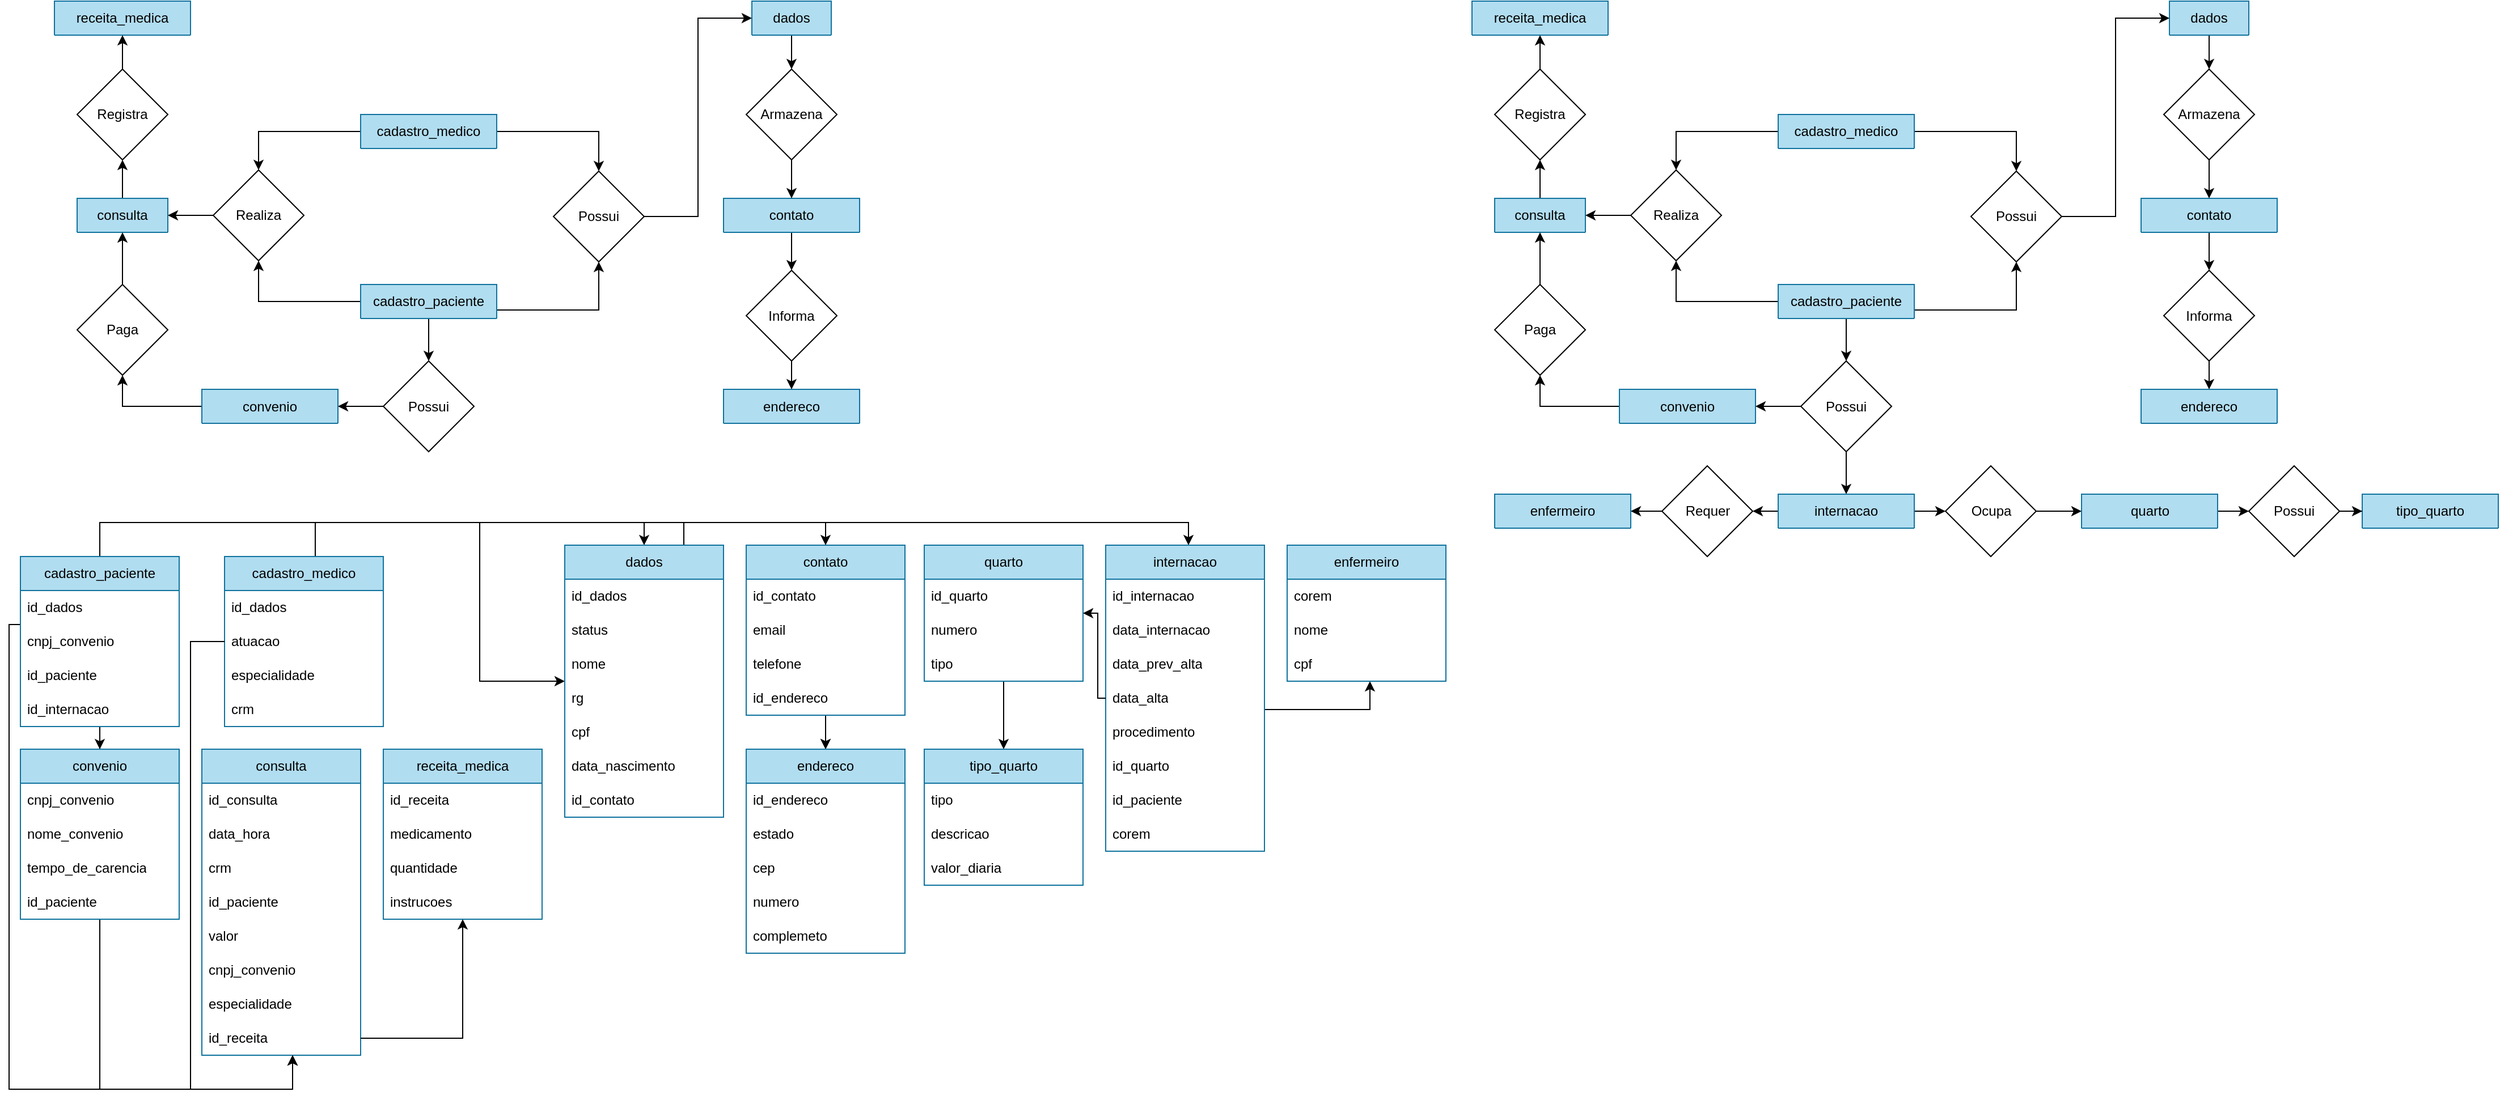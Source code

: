 <mxfile version="24.6.2" type="github">
  <diagram name="Página-1" id="L_5RlRnxunYYwzqani7J">
    <mxGraphModel dx="2333" dy="1240" grid="1" gridSize="10" guides="1" tooltips="1" connect="1" arrows="1" fold="1" page="1" pageScale="1" pageWidth="827" pageHeight="1169" math="0" shadow="0">
      <root>
        <mxCell id="0" />
        <mxCell id="1" parent="0" />
        <mxCell id="aoBaIJwkSPa8lgX8lZ2v-215" style="edgeStyle=orthogonalEdgeStyle;rounded=0;orthogonalLoop=1;jettySize=auto;html=1;entryX=0.5;entryY=1;entryDx=0;entryDy=0;" parent="1" source="aoBaIJwkSPa8lgX8lZ2v-1" target="aoBaIJwkSPa8lgX8lZ2v-214" edge="1">
          <mxGeometry relative="1" as="geometry" />
        </mxCell>
        <mxCell id="aoBaIJwkSPa8lgX8lZ2v-1" value="convenio" style="swimlane;fontStyle=0;childLayout=stackLayout;horizontal=1;startSize=30;horizontalStack=0;resizeParent=1;resizeParentMax=0;resizeLast=0;collapsible=1;marginBottom=0;whiteSpace=wrap;html=1;fillColor=#b1ddf0;strokeColor=#10739e;" parent="1" vertex="1" collapsed="1">
          <mxGeometry x="190" y="382.5" width="120" height="30" as="geometry">
            <mxRectangle x="1404" y="100" width="140" height="150" as="alternateBounds" />
          </mxGeometry>
        </mxCell>
        <mxCell id="aoBaIJwkSPa8lgX8lZ2v-4" value="cnpj_convenio" style="text;strokeColor=none;fillColor=none;align=left;verticalAlign=middle;spacingLeft=4;spacingRight=4;overflow=hidden;points=[[0,0.5],[1,0.5]];portConstraint=eastwest;rotatable=0;whiteSpace=wrap;html=1;" parent="aoBaIJwkSPa8lgX8lZ2v-1" vertex="1">
          <mxGeometry y="30" width="140" height="30" as="geometry" />
        </mxCell>
        <mxCell id="aoBaIJwkSPa8lgX8lZ2v-3" value="nome_convenio" style="text;strokeColor=none;fillColor=none;align=left;verticalAlign=middle;spacingLeft=4;spacingRight=4;overflow=hidden;points=[[0,0.5],[1,0.5]];portConstraint=eastwest;rotatable=0;whiteSpace=wrap;html=1;" parent="aoBaIJwkSPa8lgX8lZ2v-1" vertex="1">
          <mxGeometry y="60" width="140" height="30" as="geometry" />
        </mxCell>
        <mxCell id="aoBaIJwkSPa8lgX8lZ2v-92" value="tempo_de_carencia" style="text;strokeColor=none;fillColor=none;align=left;verticalAlign=middle;spacingLeft=4;spacingRight=4;overflow=hidden;points=[[0,0.5],[1,0.5]];portConstraint=eastwest;rotatable=0;whiteSpace=wrap;html=1;" parent="aoBaIJwkSPa8lgX8lZ2v-1" vertex="1">
          <mxGeometry y="90" width="140" height="30" as="geometry" />
        </mxCell>
        <mxCell id="aoBaIJwkSPa8lgX8lZ2v-70" value="id_paciente" style="text;strokeColor=none;fillColor=none;align=left;verticalAlign=middle;spacingLeft=4;spacingRight=4;overflow=hidden;points=[[0,0.5],[1,0.5]];portConstraint=eastwest;rotatable=0;whiteSpace=wrap;html=1;" parent="aoBaIJwkSPa8lgX8lZ2v-1" vertex="1">
          <mxGeometry y="120" width="140" height="30" as="geometry" />
        </mxCell>
        <mxCell id="aoBaIJwkSPa8lgX8lZ2v-128" style="edgeStyle=orthogonalEdgeStyle;rounded=0;orthogonalLoop=1;jettySize=auto;html=1;exitX=0.5;exitY=1;exitDx=0;exitDy=0;entryX=0.5;entryY=0;entryDx=0;entryDy=0;" parent="1" source="aoBaIJwkSPa8lgX8lZ2v-14" target="aoBaIJwkSPa8lgX8lZ2v-95" edge="1">
          <mxGeometry relative="1" as="geometry" />
        </mxCell>
        <mxCell id="aoBaIJwkSPa8lgX8lZ2v-14" value="dados" style="swimlane;fontStyle=0;childLayout=stackLayout;horizontal=1;startSize=30;horizontalStack=0;resizeParent=1;resizeParentMax=0;resizeLast=0;collapsible=1;marginBottom=0;whiteSpace=wrap;html=1;fillColor=#b1ddf0;strokeColor=#10739e;" parent="1" vertex="1" collapsed="1">
          <mxGeometry x="675" y="40" width="70" height="30" as="geometry">
            <mxRectangle x="937" y="100" width="140" height="240" as="alternateBounds" />
          </mxGeometry>
        </mxCell>
        <mxCell id="aoBaIJwkSPa8lgX8lZ2v-15" value="id_dados" style="text;strokeColor=none;fillColor=none;align=left;verticalAlign=middle;spacingLeft=4;spacingRight=4;overflow=hidden;points=[[0,0.5],[1,0.5]];portConstraint=eastwest;rotatable=0;whiteSpace=wrap;html=1;" parent="aoBaIJwkSPa8lgX8lZ2v-14" vertex="1">
          <mxGeometry y="30" width="140" height="30" as="geometry" />
        </mxCell>
        <mxCell id="aoBaIJwkSPa8lgX8lZ2v-16" value="&lt;div&gt;status&lt;/div&gt;" style="text;strokeColor=none;fillColor=none;align=left;verticalAlign=middle;spacingLeft=4;spacingRight=4;overflow=hidden;points=[[0,0.5],[1,0.5]];portConstraint=eastwest;rotatable=0;whiteSpace=wrap;html=1;" parent="aoBaIJwkSPa8lgX8lZ2v-14" vertex="1">
          <mxGeometry y="60" width="140" height="30" as="geometry" />
        </mxCell>
        <mxCell id="aoBaIJwkSPa8lgX8lZ2v-17" value="nome" style="text;strokeColor=none;fillColor=none;align=left;verticalAlign=middle;spacingLeft=4;spacingRight=4;overflow=hidden;points=[[0,0.5],[1,0.5]];portConstraint=eastwest;rotatable=0;whiteSpace=wrap;html=1;" parent="aoBaIJwkSPa8lgX8lZ2v-14" vertex="1">
          <mxGeometry y="90" width="140" height="30" as="geometry" />
        </mxCell>
        <mxCell id="aoBaIJwkSPa8lgX8lZ2v-18" value="rg" style="text;strokeColor=none;fillColor=none;align=left;verticalAlign=middle;spacingLeft=4;spacingRight=4;overflow=hidden;points=[[0,0.5],[1,0.5]];portConstraint=eastwest;rotatable=0;whiteSpace=wrap;html=1;" parent="aoBaIJwkSPa8lgX8lZ2v-14" vertex="1">
          <mxGeometry y="120" width="140" height="30" as="geometry" />
        </mxCell>
        <mxCell id="aoBaIJwkSPa8lgX8lZ2v-34" value="cpf" style="text;strokeColor=none;fillColor=none;align=left;verticalAlign=middle;spacingLeft=4;spacingRight=4;overflow=hidden;points=[[0,0.5],[1,0.5]];portConstraint=eastwest;rotatable=0;whiteSpace=wrap;html=1;" parent="aoBaIJwkSPa8lgX8lZ2v-14" vertex="1">
          <mxGeometry y="150" width="140" height="30" as="geometry" />
        </mxCell>
        <mxCell id="aoBaIJwkSPa8lgX8lZ2v-35" value="data_nascimento" style="text;strokeColor=none;fillColor=none;align=left;verticalAlign=middle;spacingLeft=4;spacingRight=4;overflow=hidden;points=[[0,0.5],[1,0.5]];portConstraint=eastwest;rotatable=0;whiteSpace=wrap;html=1;" parent="aoBaIJwkSPa8lgX8lZ2v-14" vertex="1">
          <mxGeometry y="180" width="140" height="30" as="geometry" />
        </mxCell>
        <mxCell id="aoBaIJwkSPa8lgX8lZ2v-53" value="id_contato" style="text;strokeColor=none;fillColor=none;align=left;verticalAlign=middle;spacingLeft=4;spacingRight=4;overflow=hidden;points=[[0,0.5],[1,0.5]];portConstraint=eastwest;rotatable=0;whiteSpace=wrap;html=1;" parent="aoBaIJwkSPa8lgX8lZ2v-14" vertex="1">
          <mxGeometry y="210" width="140" height="30" as="geometry" />
        </mxCell>
        <mxCell id="aoBaIJwkSPa8lgX8lZ2v-118" style="edgeStyle=orthogonalEdgeStyle;rounded=0;orthogonalLoop=1;jettySize=auto;html=1;exitX=1;exitY=0.75;exitDx=0;exitDy=0;entryX=0.5;entryY=1;entryDx=0;entryDy=0;" parent="1" source="aoBaIJwkSPa8lgX8lZ2v-30" target="aoBaIJwkSPa8lgX8lZ2v-93" edge="1">
          <mxGeometry relative="1" as="geometry" />
        </mxCell>
        <mxCell id="aoBaIJwkSPa8lgX8lZ2v-122" style="edgeStyle=orthogonalEdgeStyle;rounded=0;orthogonalLoop=1;jettySize=auto;html=1;" parent="1" source="aoBaIJwkSPa8lgX8lZ2v-30" target="aoBaIJwkSPa8lgX8lZ2v-94" edge="1">
          <mxGeometry relative="1" as="geometry" />
        </mxCell>
        <mxCell id="aoBaIJwkSPa8lgX8lZ2v-143" style="edgeStyle=orthogonalEdgeStyle;rounded=0;orthogonalLoop=1;jettySize=auto;html=1;exitX=0.5;exitY=1;exitDx=0;exitDy=0;" parent="1" source="aoBaIJwkSPa8lgX8lZ2v-30" target="aoBaIJwkSPa8lgX8lZ2v-135" edge="1">
          <mxGeometry relative="1" as="geometry" />
        </mxCell>
        <mxCell id="aoBaIJwkSPa8lgX8lZ2v-30" value="cadastro_paciente" style="swimlane;fontStyle=0;childLayout=stackLayout;horizontal=1;startSize=30;horizontalStack=0;resizeParent=1;resizeParentMax=0;resizeLast=0;collapsible=1;marginBottom=0;whiteSpace=wrap;html=1;fillColor=#b1ddf0;strokeColor=#10739e;" parent="1" vertex="1" collapsed="1">
          <mxGeometry x="330" y="290" width="120" height="30" as="geometry">
            <mxRectangle x="120" y="350" width="140" height="120" as="alternateBounds" />
          </mxGeometry>
        </mxCell>
        <mxCell id="aoBaIJwkSPa8lgX8lZ2v-32" value="&lt;div&gt;id_dados&lt;/div&gt;" style="text;strokeColor=none;fillColor=none;align=left;verticalAlign=middle;spacingLeft=4;spacingRight=4;overflow=hidden;points=[[0,0.5],[1,0.5]];portConstraint=eastwest;rotatable=0;whiteSpace=wrap;html=1;" parent="aoBaIJwkSPa8lgX8lZ2v-30" vertex="1">
          <mxGeometry y="30" width="140" height="30" as="geometry" />
        </mxCell>
        <mxCell id="aoBaIJwkSPa8lgX8lZ2v-81" value="cnpj_convenio" style="text;strokeColor=none;fillColor=none;align=left;verticalAlign=middle;spacingLeft=4;spacingRight=4;overflow=hidden;points=[[0,0.5],[1,0.5]];portConstraint=eastwest;rotatable=0;whiteSpace=wrap;html=1;" parent="aoBaIJwkSPa8lgX8lZ2v-30" vertex="1">
          <mxGeometry y="60" width="140" height="30" as="geometry" />
        </mxCell>
        <mxCell id="aoBaIJwkSPa8lgX8lZ2v-31" value="id_paciente" style="text;strokeColor=none;fillColor=none;align=left;verticalAlign=middle;spacingLeft=4;spacingRight=4;overflow=hidden;points=[[0,0.5],[1,0.5]];portConstraint=eastwest;rotatable=0;whiteSpace=wrap;html=1;" parent="aoBaIJwkSPa8lgX8lZ2v-30" vertex="1">
          <mxGeometry y="90" width="140" height="30" as="geometry" />
        </mxCell>
        <mxCell id="aoBaIJwkSPa8lgX8lZ2v-131" style="edgeStyle=orthogonalEdgeStyle;rounded=0;orthogonalLoop=1;jettySize=auto;html=1;exitX=0.5;exitY=1;exitDx=0;exitDy=0;" parent="1" source="aoBaIJwkSPa8lgX8lZ2v-54" target="aoBaIJwkSPa8lgX8lZ2v-104" edge="1">
          <mxGeometry relative="1" as="geometry" />
        </mxCell>
        <mxCell id="aoBaIJwkSPa8lgX8lZ2v-54" value="contato" style="swimlane;fontStyle=0;childLayout=stackLayout;horizontal=1;startSize=30;horizontalStack=0;resizeParent=1;resizeParentMax=0;resizeLast=0;collapsible=1;marginBottom=0;whiteSpace=wrap;html=1;fillColor=#b1ddf0;strokeColor=#10739e;" parent="1" vertex="1" collapsed="1">
          <mxGeometry x="650" y="214" width="120" height="30" as="geometry">
            <mxRectangle x="1094" y="320" width="140" height="150" as="alternateBounds" />
          </mxGeometry>
        </mxCell>
        <mxCell id="aoBaIJwkSPa8lgX8lZ2v-55" value="id_contato" style="text;strokeColor=none;fillColor=none;align=left;verticalAlign=middle;spacingLeft=4;spacingRight=4;overflow=hidden;points=[[0,0.5],[1,0.5]];portConstraint=eastwest;rotatable=0;whiteSpace=wrap;html=1;" parent="aoBaIJwkSPa8lgX8lZ2v-54" vertex="1">
          <mxGeometry y="30" width="140" height="30" as="geometry" />
        </mxCell>
        <mxCell id="aoBaIJwkSPa8lgX8lZ2v-57" value="email" style="text;strokeColor=none;fillColor=none;align=left;verticalAlign=middle;spacingLeft=4;spacingRight=4;overflow=hidden;points=[[0,0.5],[1,0.5]];portConstraint=eastwest;rotatable=0;whiteSpace=wrap;html=1;" parent="aoBaIJwkSPa8lgX8lZ2v-54" vertex="1">
          <mxGeometry y="60" width="140" height="30" as="geometry" />
        </mxCell>
        <mxCell id="aoBaIJwkSPa8lgX8lZ2v-56" value="telefone" style="text;strokeColor=none;fillColor=none;align=left;verticalAlign=middle;spacingLeft=4;spacingRight=4;overflow=hidden;points=[[0,0.5],[1,0.5]];portConstraint=eastwest;rotatable=0;whiteSpace=wrap;html=1;" parent="aoBaIJwkSPa8lgX8lZ2v-54" vertex="1">
          <mxGeometry y="90" width="140" height="30" as="geometry" />
        </mxCell>
        <mxCell id="aoBaIJwkSPa8lgX8lZ2v-58" value="id_endereco" style="text;strokeColor=none;fillColor=none;align=left;verticalAlign=middle;spacingLeft=4;spacingRight=4;overflow=hidden;points=[[0,0.5],[1,0.5]];portConstraint=eastwest;rotatable=0;whiteSpace=wrap;html=1;" parent="aoBaIJwkSPa8lgX8lZ2v-54" vertex="1">
          <mxGeometry y="120" width="140" height="30" as="geometry" />
        </mxCell>
        <mxCell id="aoBaIJwkSPa8lgX8lZ2v-59" value="endereco" style="swimlane;fontStyle=0;childLayout=stackLayout;horizontal=1;startSize=30;horizontalStack=0;resizeParent=1;resizeParentMax=0;resizeLast=0;collapsible=1;marginBottom=0;whiteSpace=wrap;html=1;fillColor=#b1ddf0;strokeColor=#10739e;" parent="1" vertex="1" collapsed="1">
          <mxGeometry x="650" y="382.5" width="120" height="30" as="geometry">
            <mxRectangle x="500" y="360" width="140" height="180" as="alternateBounds" />
          </mxGeometry>
        </mxCell>
        <mxCell id="aoBaIJwkSPa8lgX8lZ2v-60" value="id_endereco" style="text;strokeColor=none;fillColor=none;align=left;verticalAlign=middle;spacingLeft=4;spacingRight=4;overflow=hidden;points=[[0,0.5],[1,0.5]];portConstraint=eastwest;rotatable=0;whiteSpace=wrap;html=1;" parent="aoBaIJwkSPa8lgX8lZ2v-59" vertex="1">
          <mxGeometry y="30" width="140" height="30" as="geometry" />
        </mxCell>
        <mxCell id="aoBaIJwkSPa8lgX8lZ2v-62" value="estado" style="text;strokeColor=none;fillColor=none;align=left;verticalAlign=middle;spacingLeft=4;spacingRight=4;overflow=hidden;points=[[0,0.5],[1,0.5]];portConstraint=eastwest;rotatable=0;whiteSpace=wrap;html=1;" parent="aoBaIJwkSPa8lgX8lZ2v-59" vertex="1">
          <mxGeometry y="60" width="140" height="30" as="geometry" />
        </mxCell>
        <mxCell id="aoBaIJwkSPa8lgX8lZ2v-61" value="cep" style="text;strokeColor=none;fillColor=none;align=left;verticalAlign=middle;spacingLeft=4;spacingRight=4;overflow=hidden;points=[[0,0.5],[1,0.5]];portConstraint=eastwest;rotatable=0;whiteSpace=wrap;html=1;" parent="aoBaIJwkSPa8lgX8lZ2v-59" vertex="1">
          <mxGeometry y="90" width="140" height="30" as="geometry" />
        </mxCell>
        <mxCell id="aoBaIJwkSPa8lgX8lZ2v-64" value="numero" style="text;strokeColor=none;fillColor=none;align=left;verticalAlign=middle;spacingLeft=4;spacingRight=4;overflow=hidden;points=[[0,0.5],[1,0.5]];portConstraint=eastwest;rotatable=0;whiteSpace=wrap;html=1;" parent="aoBaIJwkSPa8lgX8lZ2v-59" vertex="1">
          <mxGeometry y="120" width="140" height="30" as="geometry" />
        </mxCell>
        <mxCell id="aoBaIJwkSPa8lgX8lZ2v-63" value="complemeto" style="text;strokeColor=none;fillColor=none;align=left;verticalAlign=middle;spacingLeft=4;spacingRight=4;overflow=hidden;points=[[0,0.5],[1,0.5]];portConstraint=eastwest;rotatable=0;whiteSpace=wrap;html=1;" parent="aoBaIJwkSPa8lgX8lZ2v-59" vertex="1">
          <mxGeometry y="150" width="140" height="30" as="geometry" />
        </mxCell>
        <mxCell id="aoBaIJwkSPa8lgX8lZ2v-121" style="edgeStyle=orthogonalEdgeStyle;rounded=0;orthogonalLoop=1;jettySize=auto;html=1;exitX=0;exitY=0.5;exitDx=0;exitDy=0;entryX=0.5;entryY=0;entryDx=0;entryDy=0;" parent="1" source="aoBaIJwkSPa8lgX8lZ2v-65" target="aoBaIJwkSPa8lgX8lZ2v-94" edge="1">
          <mxGeometry relative="1" as="geometry" />
        </mxCell>
        <mxCell id="aoBaIJwkSPa8lgX8lZ2v-142" style="edgeStyle=orthogonalEdgeStyle;rounded=0;orthogonalLoop=1;jettySize=auto;html=1;entryX=0.5;entryY=0;entryDx=0;entryDy=0;" parent="1" source="aoBaIJwkSPa8lgX8lZ2v-65" target="aoBaIJwkSPa8lgX8lZ2v-93" edge="1">
          <mxGeometry relative="1" as="geometry" />
        </mxCell>
        <mxCell id="aoBaIJwkSPa8lgX8lZ2v-65" value="cadastro_medico" style="swimlane;fontStyle=0;childLayout=stackLayout;horizontal=1;startSize=30;horizontalStack=0;resizeParent=1;resizeParentMax=0;resizeLast=0;collapsible=1;marginBottom=0;whiteSpace=wrap;html=1;fillColor=#b1ddf0;strokeColor=#10739e;" parent="1" vertex="1" collapsed="1">
          <mxGeometry x="330" y="140" width="120" height="30" as="geometry">
            <mxRectangle x="120" y="145" width="140" height="150" as="alternateBounds" />
          </mxGeometry>
        </mxCell>
        <mxCell id="aoBaIJwkSPa8lgX8lZ2v-67" value="id_dados" style="text;strokeColor=none;fillColor=none;align=left;verticalAlign=middle;spacingLeft=4;spacingRight=4;overflow=hidden;points=[[0,0.5],[1,0.5]];portConstraint=eastwest;rotatable=0;whiteSpace=wrap;html=1;" parent="aoBaIJwkSPa8lgX8lZ2v-65" vertex="1">
          <mxGeometry y="30" width="140" height="30" as="geometry" />
        </mxCell>
        <mxCell id="aoBaIJwkSPa8lgX8lZ2v-68" value="atuacao" style="text;strokeColor=none;fillColor=none;align=left;verticalAlign=middle;spacingLeft=4;spacingRight=4;overflow=hidden;points=[[0,0.5],[1,0.5]];portConstraint=eastwest;rotatable=0;whiteSpace=wrap;html=1;" parent="aoBaIJwkSPa8lgX8lZ2v-65" vertex="1">
          <mxGeometry y="60" width="140" height="30" as="geometry" />
        </mxCell>
        <mxCell id="aoBaIJwkSPa8lgX8lZ2v-82" value="especialidade" style="text;strokeColor=none;fillColor=none;align=left;verticalAlign=middle;spacingLeft=4;spacingRight=4;overflow=hidden;points=[[0,0.5],[1,0.5]];portConstraint=eastwest;rotatable=0;whiteSpace=wrap;html=1;" parent="aoBaIJwkSPa8lgX8lZ2v-65" vertex="1">
          <mxGeometry y="90" width="140" height="30" as="geometry" />
        </mxCell>
        <mxCell id="aoBaIJwkSPa8lgX8lZ2v-66" value="crm" style="text;strokeColor=none;fillColor=none;align=left;verticalAlign=middle;spacingLeft=4;spacingRight=4;overflow=hidden;points=[[0,0.5],[1,0.5]];portConstraint=eastwest;rotatable=0;whiteSpace=wrap;html=1;" parent="aoBaIJwkSPa8lgX8lZ2v-65" vertex="1">
          <mxGeometry y="120" width="140" height="30" as="geometry" />
        </mxCell>
        <mxCell id="aoBaIJwkSPa8lgX8lZ2v-219" style="edgeStyle=orthogonalEdgeStyle;rounded=0;orthogonalLoop=1;jettySize=auto;html=1;exitX=0.5;exitY=0;exitDx=0;exitDy=0;" parent="1" source="aoBaIJwkSPa8lgX8lZ2v-72" target="aoBaIJwkSPa8lgX8lZ2v-139" edge="1">
          <mxGeometry relative="1" as="geometry" />
        </mxCell>
        <mxCell id="aoBaIJwkSPa8lgX8lZ2v-72" value="consulta" style="swimlane;fontStyle=0;childLayout=stackLayout;horizontal=1;startSize=30;horizontalStack=0;resizeParent=1;resizeParentMax=0;resizeLast=0;collapsible=1;marginBottom=0;whiteSpace=wrap;html=1;fillColor=#b1ddf0;strokeColor=#10739e;" parent="1" vertex="1" collapsed="1">
          <mxGeometry x="80" y="214" width="80" height="30" as="geometry">
            <mxRectangle x="80" y="214" width="140" height="270" as="alternateBounds" />
          </mxGeometry>
        </mxCell>
        <mxCell id="aoBaIJwkSPa8lgX8lZ2v-73" value="id_consulta" style="text;strokeColor=none;fillColor=none;align=left;verticalAlign=middle;spacingLeft=4;spacingRight=4;overflow=hidden;points=[[0,0.5],[1,0.5]];portConstraint=eastwest;rotatable=0;whiteSpace=wrap;html=1;" parent="aoBaIJwkSPa8lgX8lZ2v-72" vertex="1">
          <mxGeometry y="30" width="140" height="30" as="geometry" />
        </mxCell>
        <mxCell id="aoBaIJwkSPa8lgX8lZ2v-74" value="data_hora" style="text;strokeColor=none;fillColor=none;align=left;verticalAlign=middle;spacingLeft=4;spacingRight=4;overflow=hidden;points=[[0,0.5],[1,0.5]];portConstraint=eastwest;rotatable=0;whiteSpace=wrap;html=1;" parent="aoBaIJwkSPa8lgX8lZ2v-72" vertex="1">
          <mxGeometry y="60" width="140" height="30" as="geometry" />
        </mxCell>
        <mxCell id="aoBaIJwkSPa8lgX8lZ2v-75" value="crm" style="text;strokeColor=none;fillColor=none;align=left;verticalAlign=middle;spacingLeft=4;spacingRight=4;overflow=hidden;points=[[0,0.5],[1,0.5]];portConstraint=eastwest;rotatable=0;whiteSpace=wrap;html=1;" parent="aoBaIJwkSPa8lgX8lZ2v-72" vertex="1">
          <mxGeometry y="90" width="140" height="30" as="geometry" />
        </mxCell>
        <mxCell id="aoBaIJwkSPa8lgX8lZ2v-76" value="id_paciente" style="text;strokeColor=none;fillColor=none;align=left;verticalAlign=middle;spacingLeft=4;spacingRight=4;overflow=hidden;points=[[0,0.5],[1,0.5]];portConstraint=eastwest;rotatable=0;whiteSpace=wrap;html=1;" parent="aoBaIJwkSPa8lgX8lZ2v-72" vertex="1">
          <mxGeometry y="120" width="140" height="30" as="geometry" />
        </mxCell>
        <mxCell id="aoBaIJwkSPa8lgX8lZ2v-77" value="valor" style="text;strokeColor=none;fillColor=none;align=left;verticalAlign=middle;spacingLeft=4;spacingRight=4;overflow=hidden;points=[[0,0.5],[1,0.5]];portConstraint=eastwest;rotatable=0;whiteSpace=wrap;html=1;" parent="aoBaIJwkSPa8lgX8lZ2v-72" vertex="1">
          <mxGeometry y="150" width="140" height="30" as="geometry" />
        </mxCell>
        <mxCell id="aoBaIJwkSPa8lgX8lZ2v-78" value="cnpj_convenio" style="text;strokeColor=none;fillColor=none;align=left;verticalAlign=middle;spacingLeft=4;spacingRight=4;overflow=hidden;points=[[0,0.5],[1,0.5]];portConstraint=eastwest;rotatable=0;whiteSpace=wrap;html=1;" parent="aoBaIJwkSPa8lgX8lZ2v-72" vertex="1">
          <mxGeometry y="180" width="140" height="30" as="geometry" />
        </mxCell>
        <mxCell id="aoBaIJwkSPa8lgX8lZ2v-91" value="especialidade" style="text;strokeColor=none;fillColor=none;align=left;verticalAlign=middle;spacingLeft=4;spacingRight=4;overflow=hidden;points=[[0,0.5],[1,0.5]];portConstraint=eastwest;rotatable=0;whiteSpace=wrap;html=1;" parent="aoBaIJwkSPa8lgX8lZ2v-72" vertex="1">
          <mxGeometry y="210" width="140" height="30" as="geometry" />
        </mxCell>
        <mxCell id="aoBaIJwkSPa8lgX8lZ2v-79" value="id_receita" style="text;strokeColor=none;fillColor=none;align=left;verticalAlign=middle;spacingLeft=4;spacingRight=4;overflow=hidden;points=[[0,0.5],[1,0.5]];portConstraint=eastwest;rotatable=0;whiteSpace=wrap;html=1;" parent="aoBaIJwkSPa8lgX8lZ2v-72" vertex="1">
          <mxGeometry y="240" width="140" height="30" as="geometry" />
        </mxCell>
        <mxCell id="aoBaIJwkSPa8lgX8lZ2v-83" value="receita_medica" style="swimlane;fontStyle=0;childLayout=stackLayout;horizontal=1;startSize=30;horizontalStack=0;resizeParent=1;resizeParentMax=0;resizeLast=0;collapsible=1;marginBottom=0;whiteSpace=wrap;html=1;fillColor=#b1ddf0;strokeColor=#10739e;" parent="1" vertex="1" collapsed="1">
          <mxGeometry x="60" y="40" width="120" height="30" as="geometry">
            <mxRectangle x="190" y="65" width="140" height="150" as="alternateBounds" />
          </mxGeometry>
        </mxCell>
        <mxCell id="aoBaIJwkSPa8lgX8lZ2v-84" value="id_receita" style="text;strokeColor=none;fillColor=none;align=left;verticalAlign=middle;spacingLeft=4;spacingRight=4;overflow=hidden;points=[[0,0.5],[1,0.5]];portConstraint=eastwest;rotatable=0;whiteSpace=wrap;html=1;" parent="aoBaIJwkSPa8lgX8lZ2v-83" vertex="1">
          <mxGeometry y="30" width="140" height="30" as="geometry" />
        </mxCell>
        <mxCell id="aoBaIJwkSPa8lgX8lZ2v-85" value="medicamento" style="text;strokeColor=none;fillColor=none;align=left;verticalAlign=middle;spacingLeft=4;spacingRight=4;overflow=hidden;points=[[0,0.5],[1,0.5]];portConstraint=eastwest;rotatable=0;whiteSpace=wrap;html=1;" parent="aoBaIJwkSPa8lgX8lZ2v-83" vertex="1">
          <mxGeometry y="60" width="140" height="30" as="geometry" />
        </mxCell>
        <mxCell id="aoBaIJwkSPa8lgX8lZ2v-86" value="quantidade" style="text;strokeColor=none;fillColor=none;align=left;verticalAlign=middle;spacingLeft=4;spacingRight=4;overflow=hidden;points=[[0,0.5],[1,0.5]];portConstraint=eastwest;rotatable=0;whiteSpace=wrap;html=1;" parent="aoBaIJwkSPa8lgX8lZ2v-83" vertex="1">
          <mxGeometry y="90" width="140" height="30" as="geometry" />
        </mxCell>
        <mxCell id="aoBaIJwkSPa8lgX8lZ2v-87" value="instrucoes" style="text;strokeColor=none;fillColor=none;align=left;verticalAlign=middle;spacingLeft=4;spacingRight=4;overflow=hidden;points=[[0,0.5],[1,0.5]];portConstraint=eastwest;rotatable=0;whiteSpace=wrap;html=1;" parent="aoBaIJwkSPa8lgX8lZ2v-83" vertex="1">
          <mxGeometry y="120" width="140" height="30" as="geometry" />
        </mxCell>
        <mxCell id="aoBaIJwkSPa8lgX8lZ2v-127" style="edgeStyle=orthogonalEdgeStyle;rounded=0;orthogonalLoop=1;jettySize=auto;html=1;entryX=0;entryY=0.5;entryDx=0;entryDy=0;" parent="1" source="aoBaIJwkSPa8lgX8lZ2v-93" target="aoBaIJwkSPa8lgX8lZ2v-14" edge="1">
          <mxGeometry relative="1" as="geometry" />
        </mxCell>
        <mxCell id="aoBaIJwkSPa8lgX8lZ2v-93" value="Possui" style="rhombus;whiteSpace=wrap;html=1;" parent="1" vertex="1">
          <mxGeometry x="500" y="190" width="80" height="80" as="geometry" />
        </mxCell>
        <mxCell id="aoBaIJwkSPa8lgX8lZ2v-112" style="edgeStyle=orthogonalEdgeStyle;rounded=0;orthogonalLoop=1;jettySize=auto;html=1;exitX=0;exitY=0.5;exitDx=0;exitDy=0;" parent="1" source="aoBaIJwkSPa8lgX8lZ2v-94" target="aoBaIJwkSPa8lgX8lZ2v-72" edge="1">
          <mxGeometry relative="1" as="geometry" />
        </mxCell>
        <mxCell id="aoBaIJwkSPa8lgX8lZ2v-94" value="Realiza" style="rhombus;whiteSpace=wrap;html=1;" parent="1" vertex="1">
          <mxGeometry x="200" y="189" width="80" height="80" as="geometry" />
        </mxCell>
        <mxCell id="aoBaIJwkSPa8lgX8lZ2v-129" style="edgeStyle=orthogonalEdgeStyle;rounded=0;orthogonalLoop=1;jettySize=auto;html=1;exitX=0.5;exitY=1;exitDx=0;exitDy=0;entryX=0.5;entryY=0;entryDx=0;entryDy=0;" parent="1" source="aoBaIJwkSPa8lgX8lZ2v-95" target="aoBaIJwkSPa8lgX8lZ2v-54" edge="1">
          <mxGeometry relative="1" as="geometry" />
        </mxCell>
        <mxCell id="aoBaIJwkSPa8lgX8lZ2v-95" value="Armazena" style="rhombus;whiteSpace=wrap;html=1;" parent="1" vertex="1">
          <mxGeometry x="670" y="100" width="80" height="80" as="geometry" />
        </mxCell>
        <mxCell id="aoBaIJwkSPa8lgX8lZ2v-132" style="edgeStyle=orthogonalEdgeStyle;rounded=0;orthogonalLoop=1;jettySize=auto;html=1;exitX=0.5;exitY=1;exitDx=0;exitDy=0;entryX=0.5;entryY=0;entryDx=0;entryDy=0;" parent="1" source="aoBaIJwkSPa8lgX8lZ2v-104" edge="1">
          <mxGeometry relative="1" as="geometry">
            <mxPoint x="710" y="382.5" as="targetPoint" />
          </mxGeometry>
        </mxCell>
        <mxCell id="aoBaIJwkSPa8lgX8lZ2v-104" value="Informa" style="rhombus;whiteSpace=wrap;html=1;" parent="1" vertex="1">
          <mxGeometry x="670" y="277.5" width="80" height="80" as="geometry" />
        </mxCell>
        <mxCell id="aoBaIJwkSPa8lgX8lZ2v-136" style="edgeStyle=orthogonalEdgeStyle;rounded=0;orthogonalLoop=1;jettySize=auto;html=1;" parent="1" source="aoBaIJwkSPa8lgX8lZ2v-135" target="aoBaIJwkSPa8lgX8lZ2v-1" edge="1">
          <mxGeometry relative="1" as="geometry" />
        </mxCell>
        <mxCell id="aoBaIJwkSPa8lgX8lZ2v-135" value="Possui" style="rhombus;whiteSpace=wrap;html=1;" parent="1" vertex="1">
          <mxGeometry x="350" y="357.5" width="80" height="80" as="geometry" />
        </mxCell>
        <mxCell id="aoBaIJwkSPa8lgX8lZ2v-220" style="edgeStyle=orthogonalEdgeStyle;rounded=0;orthogonalLoop=1;jettySize=auto;html=1;" parent="1" source="aoBaIJwkSPa8lgX8lZ2v-139" target="aoBaIJwkSPa8lgX8lZ2v-83" edge="1">
          <mxGeometry relative="1" as="geometry" />
        </mxCell>
        <mxCell id="aoBaIJwkSPa8lgX8lZ2v-139" value="Registra" style="rhombus;whiteSpace=wrap;html=1;" parent="1" vertex="1">
          <mxGeometry x="80" y="100" width="80" height="80" as="geometry" />
        </mxCell>
        <mxCell id="aoBaIJwkSPa8lgX8lZ2v-145" value="receita_medica" style="swimlane;fontStyle=0;childLayout=stackLayout;horizontal=1;startSize=30;horizontalStack=0;resizeParent=1;resizeParentMax=0;resizeLast=0;collapsible=1;marginBottom=0;whiteSpace=wrap;html=1;fillColor=#b1ddf0;strokeColor=#10739e;" parent="1" vertex="1">
          <mxGeometry x="350" y="700" width="140" height="150" as="geometry">
            <mxRectangle x="190" y="720" width="120" height="30" as="alternateBounds" />
          </mxGeometry>
        </mxCell>
        <mxCell id="aoBaIJwkSPa8lgX8lZ2v-146" value="id_receita" style="text;strokeColor=none;fillColor=none;align=left;verticalAlign=middle;spacingLeft=4;spacingRight=4;overflow=hidden;points=[[0,0.5],[1,0.5]];portConstraint=eastwest;rotatable=0;whiteSpace=wrap;html=1;" parent="aoBaIJwkSPa8lgX8lZ2v-145" vertex="1">
          <mxGeometry y="30" width="140" height="30" as="geometry" />
        </mxCell>
        <mxCell id="aoBaIJwkSPa8lgX8lZ2v-147" value="medicamento" style="text;strokeColor=none;fillColor=none;align=left;verticalAlign=middle;spacingLeft=4;spacingRight=4;overflow=hidden;points=[[0,0.5],[1,0.5]];portConstraint=eastwest;rotatable=0;whiteSpace=wrap;html=1;" parent="aoBaIJwkSPa8lgX8lZ2v-145" vertex="1">
          <mxGeometry y="60" width="140" height="30" as="geometry" />
        </mxCell>
        <mxCell id="aoBaIJwkSPa8lgX8lZ2v-148" value="quantidade" style="text;strokeColor=none;fillColor=none;align=left;verticalAlign=middle;spacingLeft=4;spacingRight=4;overflow=hidden;points=[[0,0.5],[1,0.5]];portConstraint=eastwest;rotatable=0;whiteSpace=wrap;html=1;" parent="aoBaIJwkSPa8lgX8lZ2v-145" vertex="1">
          <mxGeometry y="90" width="140" height="30" as="geometry" />
        </mxCell>
        <mxCell id="aoBaIJwkSPa8lgX8lZ2v-149" value="instrucoes" style="text;strokeColor=none;fillColor=none;align=left;verticalAlign=middle;spacingLeft=4;spacingRight=4;overflow=hidden;points=[[0,0.5],[1,0.5]];portConstraint=eastwest;rotatable=0;whiteSpace=wrap;html=1;" parent="aoBaIJwkSPa8lgX8lZ2v-145" vertex="1">
          <mxGeometry y="120" width="140" height="30" as="geometry" />
        </mxCell>
        <mxCell id="aoBaIJwkSPa8lgX8lZ2v-150" value="consulta" style="swimlane;fontStyle=0;childLayout=stackLayout;horizontal=1;startSize=30;horizontalStack=0;resizeParent=1;resizeParentMax=0;resizeLast=0;collapsible=1;marginBottom=0;whiteSpace=wrap;html=1;fillColor=#b1ddf0;strokeColor=#10739e;" parent="1" vertex="1">
          <mxGeometry x="190" y="700" width="140" height="270" as="geometry">
            <mxRectangle x="50" y="700" width="80" height="30" as="alternateBounds" />
          </mxGeometry>
        </mxCell>
        <mxCell id="aoBaIJwkSPa8lgX8lZ2v-151" value="id_consulta" style="text;strokeColor=none;fillColor=none;align=left;verticalAlign=middle;spacingLeft=4;spacingRight=4;overflow=hidden;points=[[0,0.5],[1,0.5]];portConstraint=eastwest;rotatable=0;whiteSpace=wrap;html=1;" parent="aoBaIJwkSPa8lgX8lZ2v-150" vertex="1">
          <mxGeometry y="30" width="140" height="30" as="geometry" />
        </mxCell>
        <mxCell id="aoBaIJwkSPa8lgX8lZ2v-152" value="data_hora" style="text;strokeColor=none;fillColor=none;align=left;verticalAlign=middle;spacingLeft=4;spacingRight=4;overflow=hidden;points=[[0,0.5],[1,0.5]];portConstraint=eastwest;rotatable=0;whiteSpace=wrap;html=1;" parent="aoBaIJwkSPa8lgX8lZ2v-150" vertex="1">
          <mxGeometry y="60" width="140" height="30" as="geometry" />
        </mxCell>
        <mxCell id="aoBaIJwkSPa8lgX8lZ2v-153" value="crm" style="text;strokeColor=none;fillColor=none;align=left;verticalAlign=middle;spacingLeft=4;spacingRight=4;overflow=hidden;points=[[0,0.5],[1,0.5]];portConstraint=eastwest;rotatable=0;whiteSpace=wrap;html=1;" parent="aoBaIJwkSPa8lgX8lZ2v-150" vertex="1">
          <mxGeometry y="90" width="140" height="30" as="geometry" />
        </mxCell>
        <mxCell id="aoBaIJwkSPa8lgX8lZ2v-154" value="id_paciente" style="text;strokeColor=none;fillColor=none;align=left;verticalAlign=middle;spacingLeft=4;spacingRight=4;overflow=hidden;points=[[0,0.5],[1,0.5]];portConstraint=eastwest;rotatable=0;whiteSpace=wrap;html=1;" parent="aoBaIJwkSPa8lgX8lZ2v-150" vertex="1">
          <mxGeometry y="120" width="140" height="30" as="geometry" />
        </mxCell>
        <mxCell id="aoBaIJwkSPa8lgX8lZ2v-155" value="valor" style="text;strokeColor=none;fillColor=none;align=left;verticalAlign=middle;spacingLeft=4;spacingRight=4;overflow=hidden;points=[[0,0.5],[1,0.5]];portConstraint=eastwest;rotatable=0;whiteSpace=wrap;html=1;" parent="aoBaIJwkSPa8lgX8lZ2v-150" vertex="1">
          <mxGeometry y="150" width="140" height="30" as="geometry" />
        </mxCell>
        <mxCell id="aoBaIJwkSPa8lgX8lZ2v-156" value="cnpj_convenio" style="text;strokeColor=none;fillColor=none;align=left;verticalAlign=middle;spacingLeft=4;spacingRight=4;overflow=hidden;points=[[0,0.5],[1,0.5]];portConstraint=eastwest;rotatable=0;whiteSpace=wrap;html=1;" parent="aoBaIJwkSPa8lgX8lZ2v-150" vertex="1">
          <mxGeometry y="180" width="140" height="30" as="geometry" />
        </mxCell>
        <mxCell id="aoBaIJwkSPa8lgX8lZ2v-157" value="especialidade" style="text;strokeColor=none;fillColor=none;align=left;verticalAlign=middle;spacingLeft=4;spacingRight=4;overflow=hidden;points=[[0,0.5],[1,0.5]];portConstraint=eastwest;rotatable=0;whiteSpace=wrap;html=1;" parent="aoBaIJwkSPa8lgX8lZ2v-150" vertex="1">
          <mxGeometry y="210" width="140" height="30" as="geometry" />
        </mxCell>
        <mxCell id="aoBaIJwkSPa8lgX8lZ2v-158" value="id_receita" style="text;strokeColor=none;fillColor=none;align=left;verticalAlign=middle;spacingLeft=4;spacingRight=4;overflow=hidden;points=[[0,0.5],[1,0.5]];portConstraint=eastwest;rotatable=0;whiteSpace=wrap;html=1;" parent="aoBaIJwkSPa8lgX8lZ2v-150" vertex="1">
          <mxGeometry y="240" width="140" height="30" as="geometry" />
        </mxCell>
        <mxCell id="aoBaIJwkSPa8lgX8lZ2v-227" style="edgeStyle=orthogonalEdgeStyle;rounded=0;orthogonalLoop=1;jettySize=auto;html=1;" parent="1" source="aoBaIJwkSPa8lgX8lZ2v-159" target="aoBaIJwkSPa8lgX8lZ2v-178" edge="1">
          <mxGeometry relative="1" as="geometry">
            <Array as="points">
              <mxPoint x="290" y="500" />
              <mxPoint x="435" y="500" />
              <mxPoint x="435" y="640" />
            </Array>
          </mxGeometry>
        </mxCell>
        <mxCell id="aoBaIJwkSPa8lgX8lZ2v-159" value="cadastro_medico" style="swimlane;fontStyle=0;childLayout=stackLayout;horizontal=1;startSize=30;horizontalStack=0;resizeParent=1;resizeParentMax=0;resizeLast=0;collapsible=1;marginBottom=0;whiteSpace=wrap;html=1;fillColor=#b1ddf0;strokeColor=#10739e;" parent="1" vertex="1">
          <mxGeometry x="210" y="530" width="140" height="150" as="geometry">
            <mxRectangle x="250" y="530" width="120" height="30" as="alternateBounds" />
          </mxGeometry>
        </mxCell>
        <mxCell id="aoBaIJwkSPa8lgX8lZ2v-160" value="id_dados" style="text;strokeColor=none;fillColor=none;align=left;verticalAlign=middle;spacingLeft=4;spacingRight=4;overflow=hidden;points=[[0,0.5],[1,0.5]];portConstraint=eastwest;rotatable=0;whiteSpace=wrap;html=1;" parent="aoBaIJwkSPa8lgX8lZ2v-159" vertex="1">
          <mxGeometry y="30" width="140" height="30" as="geometry" />
        </mxCell>
        <mxCell id="aoBaIJwkSPa8lgX8lZ2v-161" value="atuacao" style="text;strokeColor=none;fillColor=none;align=left;verticalAlign=middle;spacingLeft=4;spacingRight=4;overflow=hidden;points=[[0,0.5],[1,0.5]];portConstraint=eastwest;rotatable=0;whiteSpace=wrap;html=1;" parent="aoBaIJwkSPa8lgX8lZ2v-159" vertex="1">
          <mxGeometry y="60" width="140" height="30" as="geometry" />
        </mxCell>
        <mxCell id="aoBaIJwkSPa8lgX8lZ2v-162" value="especialidade" style="text;strokeColor=none;fillColor=none;align=left;verticalAlign=middle;spacingLeft=4;spacingRight=4;overflow=hidden;points=[[0,0.5],[1,0.5]];portConstraint=eastwest;rotatable=0;whiteSpace=wrap;html=1;" parent="aoBaIJwkSPa8lgX8lZ2v-159" vertex="1">
          <mxGeometry y="90" width="140" height="30" as="geometry" />
        </mxCell>
        <mxCell id="aoBaIJwkSPa8lgX8lZ2v-163" value="crm" style="text;strokeColor=none;fillColor=none;align=left;verticalAlign=middle;spacingLeft=4;spacingRight=4;overflow=hidden;points=[[0,0.5],[1,0.5]];portConstraint=eastwest;rotatable=0;whiteSpace=wrap;html=1;" parent="aoBaIJwkSPa8lgX8lZ2v-159" vertex="1">
          <mxGeometry y="120" width="140" height="30" as="geometry" />
        </mxCell>
        <mxCell id="aoBaIJwkSPa8lgX8lZ2v-194" style="edgeStyle=orthogonalEdgeStyle;rounded=0;orthogonalLoop=1;jettySize=auto;html=1;" parent="1" source="aoBaIJwkSPa8lgX8lZ2v-164" target="aoBaIJwkSPa8lgX8lZ2v-168" edge="1">
          <mxGeometry relative="1" as="geometry" />
        </mxCell>
        <mxCell id="aoBaIJwkSPa8lgX8lZ2v-195" style="edgeStyle=orthogonalEdgeStyle;rounded=0;orthogonalLoop=1;jettySize=auto;html=1;exitX=0.5;exitY=0;exitDx=0;exitDy=0;entryX=0.5;entryY=0;entryDx=0;entryDy=0;" parent="1" source="aoBaIJwkSPa8lgX8lZ2v-164" target="aoBaIJwkSPa8lgX8lZ2v-178" edge="1">
          <mxGeometry relative="1" as="geometry">
            <Array as="points">
              <mxPoint x="100" y="500" />
              <mxPoint x="580" y="500" />
            </Array>
          </mxGeometry>
        </mxCell>
        <mxCell id="aoBaIJwkSPa8lgX8lZ2v-206" style="edgeStyle=orthogonalEdgeStyle;rounded=0;orthogonalLoop=1;jettySize=auto;html=1;" parent="1" source="aoBaIJwkSPa8lgX8lZ2v-164" target="aoBaIJwkSPa8lgX8lZ2v-158" edge="1">
          <mxGeometry relative="1" as="geometry">
            <mxPoint x="330" y="990" as="targetPoint" />
            <Array as="points">
              <mxPoint x="20" y="590" />
              <mxPoint x="20" y="1000" />
              <mxPoint x="270" y="1000" />
            </Array>
          </mxGeometry>
        </mxCell>
        <mxCell id="6pIPqW0ArqYxP6GsY_XD-137" style="edgeStyle=orthogonalEdgeStyle;rounded=0;orthogonalLoop=1;jettySize=auto;html=1;" edge="1" parent="1" source="aoBaIJwkSPa8lgX8lZ2v-164" target="6pIPqW0ArqYxP6GsY_XD-55">
          <mxGeometry relative="1" as="geometry">
            <Array as="points">
              <mxPoint x="100" y="500" />
              <mxPoint x="1060" y="500" />
            </Array>
          </mxGeometry>
        </mxCell>
        <mxCell id="aoBaIJwkSPa8lgX8lZ2v-164" value="cadastro_paciente" style="swimlane;fontStyle=0;childLayout=stackLayout;horizontal=1;startSize=30;horizontalStack=0;resizeParent=1;resizeParentMax=0;resizeLast=0;collapsible=1;marginBottom=0;whiteSpace=wrap;html=1;fillColor=#b1ddf0;strokeColor=#10739e;" parent="1" vertex="1">
          <mxGeometry x="30" y="530" width="140" height="150" as="geometry">
            <mxRectangle x="40" y="530" width="120" height="30" as="alternateBounds" />
          </mxGeometry>
        </mxCell>
        <mxCell id="aoBaIJwkSPa8lgX8lZ2v-165" value="&lt;div&gt;id_dados&lt;/div&gt;" style="text;strokeColor=none;fillColor=none;align=left;verticalAlign=middle;spacingLeft=4;spacingRight=4;overflow=hidden;points=[[0,0.5],[1,0.5]];portConstraint=eastwest;rotatable=0;whiteSpace=wrap;html=1;" parent="aoBaIJwkSPa8lgX8lZ2v-164" vertex="1">
          <mxGeometry y="30" width="140" height="30" as="geometry" />
        </mxCell>
        <mxCell id="aoBaIJwkSPa8lgX8lZ2v-166" value="cnpj_convenio" style="text;strokeColor=none;fillColor=none;align=left;verticalAlign=middle;spacingLeft=4;spacingRight=4;overflow=hidden;points=[[0,0.5],[1,0.5]];portConstraint=eastwest;rotatable=0;whiteSpace=wrap;html=1;" parent="aoBaIJwkSPa8lgX8lZ2v-164" vertex="1">
          <mxGeometry y="60" width="140" height="30" as="geometry" />
        </mxCell>
        <mxCell id="aoBaIJwkSPa8lgX8lZ2v-167" value="id_paciente" style="text;strokeColor=none;fillColor=none;align=left;verticalAlign=middle;spacingLeft=4;spacingRight=4;overflow=hidden;points=[[0,0.5],[1,0.5]];portConstraint=eastwest;rotatable=0;whiteSpace=wrap;html=1;" parent="aoBaIJwkSPa8lgX8lZ2v-164" vertex="1">
          <mxGeometry y="90" width="140" height="30" as="geometry" />
        </mxCell>
        <mxCell id="6pIPqW0ArqYxP6GsY_XD-138" value="id_internacao" style="text;strokeColor=none;fillColor=none;align=left;verticalAlign=middle;spacingLeft=4;spacingRight=4;overflow=hidden;points=[[0,0.5],[1,0.5]];portConstraint=eastwest;rotatable=0;whiteSpace=wrap;html=1;" vertex="1" parent="aoBaIJwkSPa8lgX8lZ2v-164">
          <mxGeometry y="120" width="140" height="30" as="geometry" />
        </mxCell>
        <mxCell id="aoBaIJwkSPa8lgX8lZ2v-226" style="edgeStyle=orthogonalEdgeStyle;rounded=0;orthogonalLoop=1;jettySize=auto;html=1;" parent="1" source="aoBaIJwkSPa8lgX8lZ2v-168" target="aoBaIJwkSPa8lgX8lZ2v-150" edge="1">
          <mxGeometry relative="1" as="geometry">
            <Array as="points">
              <mxPoint x="100" y="1000" />
              <mxPoint x="270" y="1000" />
            </Array>
          </mxGeometry>
        </mxCell>
        <mxCell id="aoBaIJwkSPa8lgX8lZ2v-168" value="convenio" style="swimlane;fontStyle=0;childLayout=stackLayout;horizontal=1;startSize=30;horizontalStack=0;resizeParent=1;resizeParentMax=0;resizeLast=0;collapsible=1;marginBottom=0;whiteSpace=wrap;html=1;fillColor=#b1ddf0;strokeColor=#10739e;" parent="1" vertex="1">
          <mxGeometry x="30" y="700" width="140" height="150" as="geometry">
            <mxRectangle x="460" y="840" width="120" height="30" as="alternateBounds" />
          </mxGeometry>
        </mxCell>
        <mxCell id="aoBaIJwkSPa8lgX8lZ2v-169" value="cnpj_convenio" style="text;strokeColor=none;fillColor=none;align=left;verticalAlign=middle;spacingLeft=4;spacingRight=4;overflow=hidden;points=[[0,0.5],[1,0.5]];portConstraint=eastwest;rotatable=0;whiteSpace=wrap;html=1;" parent="aoBaIJwkSPa8lgX8lZ2v-168" vertex="1">
          <mxGeometry y="30" width="140" height="30" as="geometry" />
        </mxCell>
        <mxCell id="aoBaIJwkSPa8lgX8lZ2v-170" value="nome_convenio" style="text;strokeColor=none;fillColor=none;align=left;verticalAlign=middle;spacingLeft=4;spacingRight=4;overflow=hidden;points=[[0,0.5],[1,0.5]];portConstraint=eastwest;rotatable=0;whiteSpace=wrap;html=1;" parent="aoBaIJwkSPa8lgX8lZ2v-168" vertex="1">
          <mxGeometry y="60" width="140" height="30" as="geometry" />
        </mxCell>
        <mxCell id="aoBaIJwkSPa8lgX8lZ2v-171" value="tempo_de_carencia" style="text;strokeColor=none;fillColor=none;align=left;verticalAlign=middle;spacingLeft=4;spacingRight=4;overflow=hidden;points=[[0,0.5],[1,0.5]];portConstraint=eastwest;rotatable=0;whiteSpace=wrap;html=1;" parent="aoBaIJwkSPa8lgX8lZ2v-168" vertex="1">
          <mxGeometry y="90" width="140" height="30" as="geometry" />
        </mxCell>
        <mxCell id="aoBaIJwkSPa8lgX8lZ2v-172" value="id_paciente" style="text;strokeColor=none;fillColor=none;align=left;verticalAlign=middle;spacingLeft=4;spacingRight=4;overflow=hidden;points=[[0,0.5],[1,0.5]];portConstraint=eastwest;rotatable=0;whiteSpace=wrap;html=1;" parent="aoBaIJwkSPa8lgX8lZ2v-168" vertex="1">
          <mxGeometry y="120" width="140" height="30" as="geometry" />
        </mxCell>
        <mxCell id="aoBaIJwkSPa8lgX8lZ2v-213" style="edgeStyle=orthogonalEdgeStyle;rounded=0;orthogonalLoop=1;jettySize=auto;html=1;entryX=0.5;entryY=0;entryDx=0;entryDy=0;" parent="1" source="aoBaIJwkSPa8lgX8lZ2v-173" target="aoBaIJwkSPa8lgX8lZ2v-186" edge="1">
          <mxGeometry relative="1" as="geometry" />
        </mxCell>
        <mxCell id="aoBaIJwkSPa8lgX8lZ2v-200" style="edgeStyle=orthogonalEdgeStyle;rounded=0;orthogonalLoop=1;jettySize=auto;html=1;entryX=0.5;entryY=0;entryDx=0;entryDy=0;" parent="1" source="aoBaIJwkSPa8lgX8lZ2v-173" target="aoBaIJwkSPa8lgX8lZ2v-186" edge="1">
          <mxGeometry relative="1" as="geometry" />
        </mxCell>
        <mxCell id="aoBaIJwkSPa8lgX8lZ2v-173" value="contato" style="swimlane;fontStyle=0;childLayout=stackLayout;horizontal=1;startSize=30;horizontalStack=0;resizeParent=1;resizeParentMax=0;resizeLast=0;collapsible=1;marginBottom=0;whiteSpace=wrap;html=1;fillColor=#b1ddf0;strokeColor=#10739e;" parent="1" vertex="1">
          <mxGeometry x="670" y="520" width="140" height="150" as="geometry">
            <mxRectangle x="630" y="626.5" width="120" height="30" as="alternateBounds" />
          </mxGeometry>
        </mxCell>
        <mxCell id="aoBaIJwkSPa8lgX8lZ2v-174" value="id_contato" style="text;strokeColor=none;fillColor=none;align=left;verticalAlign=middle;spacingLeft=4;spacingRight=4;overflow=hidden;points=[[0,0.5],[1,0.5]];portConstraint=eastwest;rotatable=0;whiteSpace=wrap;html=1;" parent="aoBaIJwkSPa8lgX8lZ2v-173" vertex="1">
          <mxGeometry y="30" width="140" height="30" as="geometry" />
        </mxCell>
        <mxCell id="aoBaIJwkSPa8lgX8lZ2v-175" value="email" style="text;strokeColor=none;fillColor=none;align=left;verticalAlign=middle;spacingLeft=4;spacingRight=4;overflow=hidden;points=[[0,0.5],[1,0.5]];portConstraint=eastwest;rotatable=0;whiteSpace=wrap;html=1;" parent="aoBaIJwkSPa8lgX8lZ2v-173" vertex="1">
          <mxGeometry y="60" width="140" height="30" as="geometry" />
        </mxCell>
        <mxCell id="aoBaIJwkSPa8lgX8lZ2v-176" value="telefone" style="text;strokeColor=none;fillColor=none;align=left;verticalAlign=middle;spacingLeft=4;spacingRight=4;overflow=hidden;points=[[0,0.5],[1,0.5]];portConstraint=eastwest;rotatable=0;whiteSpace=wrap;html=1;" parent="aoBaIJwkSPa8lgX8lZ2v-173" vertex="1">
          <mxGeometry y="90" width="140" height="30" as="geometry" />
        </mxCell>
        <mxCell id="aoBaIJwkSPa8lgX8lZ2v-177" value="id_endereco" style="text;strokeColor=none;fillColor=none;align=left;verticalAlign=middle;spacingLeft=4;spacingRight=4;overflow=hidden;points=[[0,0.5],[1,0.5]];portConstraint=eastwest;rotatable=0;whiteSpace=wrap;html=1;" parent="aoBaIJwkSPa8lgX8lZ2v-173" vertex="1">
          <mxGeometry y="120" width="140" height="30" as="geometry" />
        </mxCell>
        <mxCell id="aoBaIJwkSPa8lgX8lZ2v-198" style="edgeStyle=orthogonalEdgeStyle;rounded=0;orthogonalLoop=1;jettySize=auto;html=1;exitX=0.75;exitY=0;exitDx=0;exitDy=0;entryX=0.5;entryY=0;entryDx=0;entryDy=0;" parent="1" source="aoBaIJwkSPa8lgX8lZ2v-178" target="aoBaIJwkSPa8lgX8lZ2v-173" edge="1">
          <mxGeometry relative="1" as="geometry" />
        </mxCell>
        <mxCell id="aoBaIJwkSPa8lgX8lZ2v-178" value="dados" style="swimlane;fontStyle=0;childLayout=stackLayout;horizontal=1;startSize=30;horizontalStack=0;resizeParent=1;resizeParentMax=0;resizeLast=0;collapsible=1;marginBottom=0;whiteSpace=wrap;html=1;fillColor=#b1ddf0;strokeColor=#10739e;" parent="1" vertex="1">
          <mxGeometry x="510" y="520" width="140" height="240" as="geometry">
            <mxRectangle x="655" y="470" width="70" height="30" as="alternateBounds" />
          </mxGeometry>
        </mxCell>
        <mxCell id="aoBaIJwkSPa8lgX8lZ2v-179" value="id_dados" style="text;strokeColor=none;fillColor=none;align=left;verticalAlign=middle;spacingLeft=4;spacingRight=4;overflow=hidden;points=[[0,0.5],[1,0.5]];portConstraint=eastwest;rotatable=0;whiteSpace=wrap;html=1;" parent="aoBaIJwkSPa8lgX8lZ2v-178" vertex="1">
          <mxGeometry y="30" width="140" height="30" as="geometry" />
        </mxCell>
        <mxCell id="aoBaIJwkSPa8lgX8lZ2v-180" value="&lt;div&gt;status&lt;/div&gt;" style="text;strokeColor=none;fillColor=none;align=left;verticalAlign=middle;spacingLeft=4;spacingRight=4;overflow=hidden;points=[[0,0.5],[1,0.5]];portConstraint=eastwest;rotatable=0;whiteSpace=wrap;html=1;" parent="aoBaIJwkSPa8lgX8lZ2v-178" vertex="1">
          <mxGeometry y="60" width="140" height="30" as="geometry" />
        </mxCell>
        <mxCell id="aoBaIJwkSPa8lgX8lZ2v-181" value="nome" style="text;strokeColor=none;fillColor=none;align=left;verticalAlign=middle;spacingLeft=4;spacingRight=4;overflow=hidden;points=[[0,0.5],[1,0.5]];portConstraint=eastwest;rotatable=0;whiteSpace=wrap;html=1;" parent="aoBaIJwkSPa8lgX8lZ2v-178" vertex="1">
          <mxGeometry y="90" width="140" height="30" as="geometry" />
        </mxCell>
        <mxCell id="aoBaIJwkSPa8lgX8lZ2v-182" value="rg" style="text;strokeColor=none;fillColor=none;align=left;verticalAlign=middle;spacingLeft=4;spacingRight=4;overflow=hidden;points=[[0,0.5],[1,0.5]];portConstraint=eastwest;rotatable=0;whiteSpace=wrap;html=1;" parent="aoBaIJwkSPa8lgX8lZ2v-178" vertex="1">
          <mxGeometry y="120" width="140" height="30" as="geometry" />
        </mxCell>
        <mxCell id="aoBaIJwkSPa8lgX8lZ2v-183" value="cpf" style="text;strokeColor=none;fillColor=none;align=left;verticalAlign=middle;spacingLeft=4;spacingRight=4;overflow=hidden;points=[[0,0.5],[1,0.5]];portConstraint=eastwest;rotatable=0;whiteSpace=wrap;html=1;" parent="aoBaIJwkSPa8lgX8lZ2v-178" vertex="1">
          <mxGeometry y="150" width="140" height="30" as="geometry" />
        </mxCell>
        <mxCell id="aoBaIJwkSPa8lgX8lZ2v-184" value="data_nascimento" style="text;strokeColor=none;fillColor=none;align=left;verticalAlign=middle;spacingLeft=4;spacingRight=4;overflow=hidden;points=[[0,0.5],[1,0.5]];portConstraint=eastwest;rotatable=0;whiteSpace=wrap;html=1;" parent="aoBaIJwkSPa8lgX8lZ2v-178" vertex="1">
          <mxGeometry y="180" width="140" height="30" as="geometry" />
        </mxCell>
        <mxCell id="aoBaIJwkSPa8lgX8lZ2v-185" value="id_contato" style="text;strokeColor=none;fillColor=none;align=left;verticalAlign=middle;spacingLeft=4;spacingRight=4;overflow=hidden;points=[[0,0.5],[1,0.5]];portConstraint=eastwest;rotatable=0;whiteSpace=wrap;html=1;" parent="aoBaIJwkSPa8lgX8lZ2v-178" vertex="1">
          <mxGeometry y="210" width="140" height="30" as="geometry" />
        </mxCell>
        <mxCell id="aoBaIJwkSPa8lgX8lZ2v-186" value="endereco" style="swimlane;fontStyle=0;childLayout=stackLayout;horizontal=1;startSize=30;horizontalStack=0;resizeParent=1;resizeParentMax=0;resizeLast=0;collapsible=1;marginBottom=0;whiteSpace=wrap;html=1;fillColor=#b1ddf0;strokeColor=#10739e;" parent="1" vertex="1">
          <mxGeometry x="670" y="700" width="140" height="180" as="geometry">
            <mxRectangle x="630" y="795" width="120" height="30" as="alternateBounds" />
          </mxGeometry>
        </mxCell>
        <mxCell id="aoBaIJwkSPa8lgX8lZ2v-187" value="id_endereco" style="text;strokeColor=none;fillColor=none;align=left;verticalAlign=middle;spacingLeft=4;spacingRight=4;overflow=hidden;points=[[0,0.5],[1,0.5]];portConstraint=eastwest;rotatable=0;whiteSpace=wrap;html=1;" parent="aoBaIJwkSPa8lgX8lZ2v-186" vertex="1">
          <mxGeometry y="30" width="140" height="30" as="geometry" />
        </mxCell>
        <mxCell id="aoBaIJwkSPa8lgX8lZ2v-188" value="estado" style="text;strokeColor=none;fillColor=none;align=left;verticalAlign=middle;spacingLeft=4;spacingRight=4;overflow=hidden;points=[[0,0.5],[1,0.5]];portConstraint=eastwest;rotatable=0;whiteSpace=wrap;html=1;" parent="aoBaIJwkSPa8lgX8lZ2v-186" vertex="1">
          <mxGeometry y="60" width="140" height="30" as="geometry" />
        </mxCell>
        <mxCell id="aoBaIJwkSPa8lgX8lZ2v-189" value="cep" style="text;strokeColor=none;fillColor=none;align=left;verticalAlign=middle;spacingLeft=4;spacingRight=4;overflow=hidden;points=[[0,0.5],[1,0.5]];portConstraint=eastwest;rotatable=0;whiteSpace=wrap;html=1;" parent="aoBaIJwkSPa8lgX8lZ2v-186" vertex="1">
          <mxGeometry y="90" width="140" height="30" as="geometry" />
        </mxCell>
        <mxCell id="aoBaIJwkSPa8lgX8lZ2v-190" value="numero" style="text;strokeColor=none;fillColor=none;align=left;verticalAlign=middle;spacingLeft=4;spacingRight=4;overflow=hidden;points=[[0,0.5],[1,0.5]];portConstraint=eastwest;rotatable=0;whiteSpace=wrap;html=1;" parent="aoBaIJwkSPa8lgX8lZ2v-186" vertex="1">
          <mxGeometry y="120" width="140" height="30" as="geometry" />
        </mxCell>
        <mxCell id="aoBaIJwkSPa8lgX8lZ2v-191" value="complemeto" style="text;strokeColor=none;fillColor=none;align=left;verticalAlign=middle;spacingLeft=4;spacingRight=4;overflow=hidden;points=[[0,0.5],[1,0.5]];portConstraint=eastwest;rotatable=0;whiteSpace=wrap;html=1;" parent="aoBaIJwkSPa8lgX8lZ2v-186" vertex="1">
          <mxGeometry y="150" width="140" height="30" as="geometry" />
        </mxCell>
        <mxCell id="aoBaIJwkSPa8lgX8lZ2v-204" style="edgeStyle=orthogonalEdgeStyle;rounded=0;orthogonalLoop=1;jettySize=auto;html=1;" parent="1" source="aoBaIJwkSPa8lgX8lZ2v-161" target="aoBaIJwkSPa8lgX8lZ2v-158" edge="1">
          <mxGeometry relative="1" as="geometry">
            <mxPoint x="340" y="990" as="targetPoint" />
            <Array as="points">
              <mxPoint x="180" y="605" />
              <mxPoint x="180" y="1000" />
              <mxPoint x="270" y="1000" />
            </Array>
          </mxGeometry>
        </mxCell>
        <mxCell id="aoBaIJwkSPa8lgX8lZ2v-211" style="edgeStyle=orthogonalEdgeStyle;rounded=0;orthogonalLoop=1;jettySize=auto;html=1;exitX=1;exitY=0.5;exitDx=0;exitDy=0;" parent="1" source="aoBaIJwkSPa8lgX8lZ2v-158" target="aoBaIJwkSPa8lgX8lZ2v-145" edge="1">
          <mxGeometry relative="1" as="geometry" />
        </mxCell>
        <mxCell id="aoBaIJwkSPa8lgX8lZ2v-221" style="edgeStyle=orthogonalEdgeStyle;rounded=0;orthogonalLoop=1;jettySize=auto;html=1;exitX=0.5;exitY=0;exitDx=0;exitDy=0;" parent="1" source="aoBaIJwkSPa8lgX8lZ2v-214" target="aoBaIJwkSPa8lgX8lZ2v-72" edge="1">
          <mxGeometry relative="1" as="geometry" />
        </mxCell>
        <mxCell id="aoBaIJwkSPa8lgX8lZ2v-214" value="Paga" style="rhombus;whiteSpace=wrap;html=1;" parent="1" vertex="1">
          <mxGeometry x="80" y="290" width="80" height="80" as="geometry" />
        </mxCell>
        <mxCell id="6pIPqW0ArqYxP6GsY_XD-135" style="edgeStyle=orthogonalEdgeStyle;rounded=0;orthogonalLoop=1;jettySize=auto;html=1;" edge="1" parent="1" source="6pIPqW0ArqYxP6GsY_XD-45" target="6pIPqW0ArqYxP6GsY_XD-50">
          <mxGeometry relative="1" as="geometry" />
        </mxCell>
        <mxCell id="6pIPqW0ArqYxP6GsY_XD-45" value="quarto" style="swimlane;fontStyle=0;childLayout=stackLayout;horizontal=1;startSize=30;horizontalStack=0;resizeParent=1;resizeParentMax=0;resizeLast=0;collapsible=1;marginBottom=0;whiteSpace=wrap;html=1;fillColor=#b1ddf0;strokeColor=#10739e;" vertex="1" parent="1">
          <mxGeometry x="827" y="520" width="140" height="120" as="geometry">
            <mxRectangle x="630" y="626.5" width="120" height="30" as="alternateBounds" />
          </mxGeometry>
        </mxCell>
        <mxCell id="6pIPqW0ArqYxP6GsY_XD-46" value="id_quarto" style="text;strokeColor=none;fillColor=none;align=left;verticalAlign=middle;spacingLeft=4;spacingRight=4;overflow=hidden;points=[[0,0.5],[1,0.5]];portConstraint=eastwest;rotatable=0;whiteSpace=wrap;html=1;" vertex="1" parent="6pIPqW0ArqYxP6GsY_XD-45">
          <mxGeometry y="30" width="140" height="30" as="geometry" />
        </mxCell>
        <mxCell id="6pIPqW0ArqYxP6GsY_XD-47" value="numero" style="text;strokeColor=none;fillColor=none;align=left;verticalAlign=middle;spacingLeft=4;spacingRight=4;overflow=hidden;points=[[0,0.5],[1,0.5]];portConstraint=eastwest;rotatable=0;whiteSpace=wrap;html=1;" vertex="1" parent="6pIPqW0ArqYxP6GsY_XD-45">
          <mxGeometry y="60" width="140" height="30" as="geometry" />
        </mxCell>
        <mxCell id="6pIPqW0ArqYxP6GsY_XD-48" value="tipo" style="text;strokeColor=none;fillColor=none;align=left;verticalAlign=middle;spacingLeft=4;spacingRight=4;overflow=hidden;points=[[0,0.5],[1,0.5]];portConstraint=eastwest;rotatable=0;whiteSpace=wrap;html=1;" vertex="1" parent="6pIPqW0ArqYxP6GsY_XD-45">
          <mxGeometry y="90" width="140" height="30" as="geometry" />
        </mxCell>
        <mxCell id="6pIPqW0ArqYxP6GsY_XD-50" value="tipo_quarto" style="swimlane;fontStyle=0;childLayout=stackLayout;horizontal=1;startSize=30;horizontalStack=0;resizeParent=1;resizeParentMax=0;resizeLast=0;collapsible=1;marginBottom=0;whiteSpace=wrap;html=1;fillColor=#b1ddf0;strokeColor=#10739e;" vertex="1" parent="1">
          <mxGeometry x="827" y="700" width="140" height="120" as="geometry">
            <mxRectangle x="630" y="626.5" width="120" height="30" as="alternateBounds" />
          </mxGeometry>
        </mxCell>
        <mxCell id="6pIPqW0ArqYxP6GsY_XD-51" value="tipo" style="text;strokeColor=none;fillColor=none;align=left;verticalAlign=middle;spacingLeft=4;spacingRight=4;overflow=hidden;points=[[0,0.5],[1,0.5]];portConstraint=eastwest;rotatable=0;whiteSpace=wrap;html=1;" vertex="1" parent="6pIPqW0ArqYxP6GsY_XD-50">
          <mxGeometry y="30" width="140" height="30" as="geometry" />
        </mxCell>
        <mxCell id="6pIPqW0ArqYxP6GsY_XD-53" value="descricao" style="text;strokeColor=none;fillColor=none;align=left;verticalAlign=middle;spacingLeft=4;spacingRight=4;overflow=hidden;points=[[0,0.5],[1,0.5]];portConstraint=eastwest;rotatable=0;whiteSpace=wrap;html=1;" vertex="1" parent="6pIPqW0ArqYxP6GsY_XD-50">
          <mxGeometry y="60" width="140" height="30" as="geometry" />
        </mxCell>
        <mxCell id="6pIPqW0ArqYxP6GsY_XD-52" value="valor_diaria" style="text;strokeColor=none;fillColor=none;align=left;verticalAlign=middle;spacingLeft=4;spacingRight=4;overflow=hidden;points=[[0,0.5],[1,0.5]];portConstraint=eastwest;rotatable=0;whiteSpace=wrap;html=1;" vertex="1" parent="6pIPqW0ArqYxP6GsY_XD-50">
          <mxGeometry y="90" width="140" height="30" as="geometry" />
        </mxCell>
        <mxCell id="6pIPqW0ArqYxP6GsY_XD-140" style="edgeStyle=orthogonalEdgeStyle;rounded=0;orthogonalLoop=1;jettySize=auto;html=1;" edge="1" parent="1" source="6pIPqW0ArqYxP6GsY_XD-55" target="6pIPqW0ArqYxP6GsY_XD-60">
          <mxGeometry relative="1" as="geometry">
            <Array as="points">
              <mxPoint x="1220" y="665" />
            </Array>
          </mxGeometry>
        </mxCell>
        <mxCell id="6pIPqW0ArqYxP6GsY_XD-55" value="internacao" style="swimlane;fontStyle=0;childLayout=stackLayout;horizontal=1;startSize=30;horizontalStack=0;resizeParent=1;resizeParentMax=0;resizeLast=0;collapsible=1;marginBottom=0;whiteSpace=wrap;html=1;fillColor=#b1ddf0;strokeColor=#10739e;" vertex="1" parent="1">
          <mxGeometry x="987" y="520" width="140" height="270" as="geometry">
            <mxRectangle x="630" y="626.5" width="120" height="30" as="alternateBounds" />
          </mxGeometry>
        </mxCell>
        <mxCell id="6pIPqW0ArqYxP6GsY_XD-56" value="id_internacao" style="text;strokeColor=none;fillColor=none;align=left;verticalAlign=middle;spacingLeft=4;spacingRight=4;overflow=hidden;points=[[0,0.5],[1,0.5]];portConstraint=eastwest;rotatable=0;whiteSpace=wrap;html=1;" vertex="1" parent="6pIPqW0ArqYxP6GsY_XD-55">
          <mxGeometry y="30" width="140" height="30" as="geometry" />
        </mxCell>
        <mxCell id="6pIPqW0ArqYxP6GsY_XD-57" value="data_internacao" style="text;strokeColor=none;fillColor=none;align=left;verticalAlign=middle;spacingLeft=4;spacingRight=4;overflow=hidden;points=[[0,0.5],[1,0.5]];portConstraint=eastwest;rotatable=0;whiteSpace=wrap;html=1;" vertex="1" parent="6pIPqW0ArqYxP6GsY_XD-55">
          <mxGeometry y="60" width="140" height="30" as="geometry" />
        </mxCell>
        <mxCell id="6pIPqW0ArqYxP6GsY_XD-58" value="data_prev_alta" style="text;strokeColor=none;fillColor=none;align=left;verticalAlign=middle;spacingLeft=4;spacingRight=4;overflow=hidden;points=[[0,0.5],[1,0.5]];portConstraint=eastwest;rotatable=0;whiteSpace=wrap;html=1;" vertex="1" parent="6pIPqW0ArqYxP6GsY_XD-55">
          <mxGeometry y="90" width="140" height="30" as="geometry" />
        </mxCell>
        <mxCell id="6pIPqW0ArqYxP6GsY_XD-126" value="data_alta" style="text;strokeColor=none;fillColor=none;align=left;verticalAlign=middle;spacingLeft=4;spacingRight=4;overflow=hidden;points=[[0,0.5],[1,0.5]];portConstraint=eastwest;rotatable=0;whiteSpace=wrap;html=1;" vertex="1" parent="6pIPqW0ArqYxP6GsY_XD-55">
          <mxGeometry y="120" width="140" height="30" as="geometry" />
        </mxCell>
        <mxCell id="6pIPqW0ArqYxP6GsY_XD-59" value="procedimento" style="text;strokeColor=none;fillColor=none;align=left;verticalAlign=middle;spacingLeft=4;spacingRight=4;overflow=hidden;points=[[0,0.5],[1,0.5]];portConstraint=eastwest;rotatable=0;whiteSpace=wrap;html=1;" vertex="1" parent="6pIPqW0ArqYxP6GsY_XD-55">
          <mxGeometry y="150" width="140" height="30" as="geometry" />
        </mxCell>
        <mxCell id="6pIPqW0ArqYxP6GsY_XD-128" value="id_quarto" style="text;strokeColor=none;fillColor=none;align=left;verticalAlign=middle;spacingLeft=4;spacingRight=4;overflow=hidden;points=[[0,0.5],[1,0.5]];portConstraint=eastwest;rotatable=0;whiteSpace=wrap;html=1;" vertex="1" parent="6pIPqW0ArqYxP6GsY_XD-55">
          <mxGeometry y="180" width="140" height="30" as="geometry" />
        </mxCell>
        <mxCell id="6pIPqW0ArqYxP6GsY_XD-129" value="id_paciente" style="text;strokeColor=none;fillColor=none;align=left;verticalAlign=middle;spacingLeft=4;spacingRight=4;overflow=hidden;points=[[0,0.5],[1,0.5]];portConstraint=eastwest;rotatable=0;whiteSpace=wrap;html=1;" vertex="1" parent="6pIPqW0ArqYxP6GsY_XD-55">
          <mxGeometry y="210" width="140" height="30" as="geometry" />
        </mxCell>
        <mxCell id="6pIPqW0ArqYxP6GsY_XD-127" value="corem&lt;span style=&quot;white-space: pre;&quot;&gt;&#x9;&lt;/span&gt;" style="text;strokeColor=none;fillColor=none;align=left;verticalAlign=middle;spacingLeft=4;spacingRight=4;overflow=hidden;points=[[0,0.5],[1,0.5]];portConstraint=eastwest;rotatable=0;whiteSpace=wrap;html=1;" vertex="1" parent="6pIPqW0ArqYxP6GsY_XD-55">
          <mxGeometry y="240" width="140" height="30" as="geometry" />
        </mxCell>
        <mxCell id="6pIPqW0ArqYxP6GsY_XD-60" value="enfermeiro" style="swimlane;fontStyle=0;childLayout=stackLayout;horizontal=1;startSize=30;horizontalStack=0;resizeParent=1;resizeParentMax=0;resizeLast=0;collapsible=1;marginBottom=0;whiteSpace=wrap;html=1;fillColor=#b1ddf0;strokeColor=#10739e;" vertex="1" parent="1">
          <mxGeometry x="1147" y="520" width="140" height="120" as="geometry">
            <mxRectangle x="630" y="626.5" width="120" height="30" as="alternateBounds" />
          </mxGeometry>
        </mxCell>
        <mxCell id="6pIPqW0ArqYxP6GsY_XD-64" value="corem" style="text;strokeColor=none;fillColor=none;align=left;verticalAlign=middle;spacingLeft=4;spacingRight=4;overflow=hidden;points=[[0,0.5],[1,0.5]];portConstraint=eastwest;rotatable=0;whiteSpace=wrap;html=1;" vertex="1" parent="6pIPqW0ArqYxP6GsY_XD-60">
          <mxGeometry y="30" width="140" height="30" as="geometry" />
        </mxCell>
        <mxCell id="6pIPqW0ArqYxP6GsY_XD-62" value="nome" style="text;strokeColor=none;fillColor=none;align=left;verticalAlign=middle;spacingLeft=4;spacingRight=4;overflow=hidden;points=[[0,0.5],[1,0.5]];portConstraint=eastwest;rotatable=0;whiteSpace=wrap;html=1;" vertex="1" parent="6pIPqW0ArqYxP6GsY_XD-60">
          <mxGeometry y="60" width="140" height="30" as="geometry" />
        </mxCell>
        <mxCell id="6pIPqW0ArqYxP6GsY_XD-63" value="cpf" style="text;strokeColor=none;fillColor=none;align=left;verticalAlign=middle;spacingLeft=4;spacingRight=4;overflow=hidden;points=[[0,0.5],[1,0.5]];portConstraint=eastwest;rotatable=0;whiteSpace=wrap;html=1;" vertex="1" parent="6pIPqW0ArqYxP6GsY_XD-60">
          <mxGeometry y="90" width="140" height="30" as="geometry" />
        </mxCell>
        <mxCell id="6pIPqW0ArqYxP6GsY_XD-143" style="edgeStyle=orthogonalEdgeStyle;rounded=0;orthogonalLoop=1;jettySize=auto;html=1;entryX=0.5;entryY=1;entryDx=0;entryDy=0;" edge="1" source="6pIPqW0ArqYxP6GsY_XD-144" target="6pIPqW0ArqYxP6GsY_XD-212" parent="1">
          <mxGeometry relative="1" as="geometry" />
        </mxCell>
        <mxCell id="6pIPqW0ArqYxP6GsY_XD-144" value="convenio" style="swimlane;fontStyle=0;childLayout=stackLayout;horizontal=1;startSize=30;horizontalStack=0;resizeParent=1;resizeParentMax=0;resizeLast=0;collapsible=1;marginBottom=0;whiteSpace=wrap;html=1;fillColor=#b1ddf0;strokeColor=#10739e;" vertex="1" collapsed="1" parent="1">
          <mxGeometry x="1440" y="382.5" width="120" height="30" as="geometry">
            <mxRectangle x="1404" y="100" width="140" height="150" as="alternateBounds" />
          </mxGeometry>
        </mxCell>
        <mxCell id="6pIPqW0ArqYxP6GsY_XD-145" value="cnpj_convenio" style="text;strokeColor=none;fillColor=none;align=left;verticalAlign=middle;spacingLeft=4;spacingRight=4;overflow=hidden;points=[[0,0.5],[1,0.5]];portConstraint=eastwest;rotatable=0;whiteSpace=wrap;html=1;" vertex="1" parent="6pIPqW0ArqYxP6GsY_XD-144">
          <mxGeometry y="30" width="140" height="30" as="geometry" />
        </mxCell>
        <mxCell id="6pIPqW0ArqYxP6GsY_XD-146" value="nome_convenio" style="text;strokeColor=none;fillColor=none;align=left;verticalAlign=middle;spacingLeft=4;spacingRight=4;overflow=hidden;points=[[0,0.5],[1,0.5]];portConstraint=eastwest;rotatable=0;whiteSpace=wrap;html=1;" vertex="1" parent="6pIPqW0ArqYxP6GsY_XD-144">
          <mxGeometry y="60" width="140" height="30" as="geometry" />
        </mxCell>
        <mxCell id="6pIPqW0ArqYxP6GsY_XD-147" value="tempo_de_carencia" style="text;strokeColor=none;fillColor=none;align=left;verticalAlign=middle;spacingLeft=4;spacingRight=4;overflow=hidden;points=[[0,0.5],[1,0.5]];portConstraint=eastwest;rotatable=0;whiteSpace=wrap;html=1;" vertex="1" parent="6pIPqW0ArqYxP6GsY_XD-144">
          <mxGeometry y="90" width="140" height="30" as="geometry" />
        </mxCell>
        <mxCell id="6pIPqW0ArqYxP6GsY_XD-148" value="id_paciente" style="text;strokeColor=none;fillColor=none;align=left;verticalAlign=middle;spacingLeft=4;spacingRight=4;overflow=hidden;points=[[0,0.5],[1,0.5]];portConstraint=eastwest;rotatable=0;whiteSpace=wrap;html=1;" vertex="1" parent="6pIPqW0ArqYxP6GsY_XD-144">
          <mxGeometry y="120" width="140" height="30" as="geometry" />
        </mxCell>
        <mxCell id="6pIPqW0ArqYxP6GsY_XD-149" style="edgeStyle=orthogonalEdgeStyle;rounded=0;orthogonalLoop=1;jettySize=auto;html=1;exitX=0.5;exitY=1;exitDx=0;exitDy=0;entryX=0.5;entryY=0;entryDx=0;entryDy=0;" edge="1" source="6pIPqW0ArqYxP6GsY_XD-150" target="6pIPqW0ArqYxP6GsY_XD-204" parent="1">
          <mxGeometry relative="1" as="geometry" />
        </mxCell>
        <mxCell id="6pIPqW0ArqYxP6GsY_XD-150" value="dados" style="swimlane;fontStyle=0;childLayout=stackLayout;horizontal=1;startSize=30;horizontalStack=0;resizeParent=1;resizeParentMax=0;resizeLast=0;collapsible=1;marginBottom=0;whiteSpace=wrap;html=1;fillColor=#b1ddf0;strokeColor=#10739e;" vertex="1" collapsed="1" parent="1">
          <mxGeometry x="1925" y="40" width="70" height="30" as="geometry">
            <mxRectangle x="937" y="100" width="140" height="240" as="alternateBounds" />
          </mxGeometry>
        </mxCell>
        <mxCell id="6pIPqW0ArqYxP6GsY_XD-151" value="id_dados" style="text;strokeColor=none;fillColor=none;align=left;verticalAlign=middle;spacingLeft=4;spacingRight=4;overflow=hidden;points=[[0,0.5],[1,0.5]];portConstraint=eastwest;rotatable=0;whiteSpace=wrap;html=1;" vertex="1" parent="6pIPqW0ArqYxP6GsY_XD-150">
          <mxGeometry y="30" width="140" height="30" as="geometry" />
        </mxCell>
        <mxCell id="6pIPqW0ArqYxP6GsY_XD-152" value="&lt;div&gt;status&lt;/div&gt;" style="text;strokeColor=none;fillColor=none;align=left;verticalAlign=middle;spacingLeft=4;spacingRight=4;overflow=hidden;points=[[0,0.5],[1,0.5]];portConstraint=eastwest;rotatable=0;whiteSpace=wrap;html=1;" vertex="1" parent="6pIPqW0ArqYxP6GsY_XD-150">
          <mxGeometry y="60" width="140" height="30" as="geometry" />
        </mxCell>
        <mxCell id="6pIPqW0ArqYxP6GsY_XD-153" value="nome" style="text;strokeColor=none;fillColor=none;align=left;verticalAlign=middle;spacingLeft=4;spacingRight=4;overflow=hidden;points=[[0,0.5],[1,0.5]];portConstraint=eastwest;rotatable=0;whiteSpace=wrap;html=1;" vertex="1" parent="6pIPqW0ArqYxP6GsY_XD-150">
          <mxGeometry y="90" width="140" height="30" as="geometry" />
        </mxCell>
        <mxCell id="6pIPqW0ArqYxP6GsY_XD-154" value="rg" style="text;strokeColor=none;fillColor=none;align=left;verticalAlign=middle;spacingLeft=4;spacingRight=4;overflow=hidden;points=[[0,0.5],[1,0.5]];portConstraint=eastwest;rotatable=0;whiteSpace=wrap;html=1;" vertex="1" parent="6pIPqW0ArqYxP6GsY_XD-150">
          <mxGeometry y="120" width="140" height="30" as="geometry" />
        </mxCell>
        <mxCell id="6pIPqW0ArqYxP6GsY_XD-155" value="cpf" style="text;strokeColor=none;fillColor=none;align=left;verticalAlign=middle;spacingLeft=4;spacingRight=4;overflow=hidden;points=[[0,0.5],[1,0.5]];portConstraint=eastwest;rotatable=0;whiteSpace=wrap;html=1;" vertex="1" parent="6pIPqW0ArqYxP6GsY_XD-150">
          <mxGeometry y="150" width="140" height="30" as="geometry" />
        </mxCell>
        <mxCell id="6pIPqW0ArqYxP6GsY_XD-156" value="data_nascimento" style="text;strokeColor=none;fillColor=none;align=left;verticalAlign=middle;spacingLeft=4;spacingRight=4;overflow=hidden;points=[[0,0.5],[1,0.5]];portConstraint=eastwest;rotatable=0;whiteSpace=wrap;html=1;" vertex="1" parent="6pIPqW0ArqYxP6GsY_XD-150">
          <mxGeometry y="180" width="140" height="30" as="geometry" />
        </mxCell>
        <mxCell id="6pIPqW0ArqYxP6GsY_XD-157" value="id_contato" style="text;strokeColor=none;fillColor=none;align=left;verticalAlign=middle;spacingLeft=4;spacingRight=4;overflow=hidden;points=[[0,0.5],[1,0.5]];portConstraint=eastwest;rotatable=0;whiteSpace=wrap;html=1;" vertex="1" parent="6pIPqW0ArqYxP6GsY_XD-150">
          <mxGeometry y="210" width="140" height="30" as="geometry" />
        </mxCell>
        <mxCell id="6pIPqW0ArqYxP6GsY_XD-158" style="edgeStyle=orthogonalEdgeStyle;rounded=0;orthogonalLoop=1;jettySize=auto;html=1;exitX=1;exitY=0.75;exitDx=0;exitDy=0;entryX=0.5;entryY=1;entryDx=0;entryDy=0;" edge="1" source="6pIPqW0ArqYxP6GsY_XD-161" target="6pIPqW0ArqYxP6GsY_XD-200" parent="1">
          <mxGeometry relative="1" as="geometry" />
        </mxCell>
        <mxCell id="6pIPqW0ArqYxP6GsY_XD-159" style="edgeStyle=orthogonalEdgeStyle;rounded=0;orthogonalLoop=1;jettySize=auto;html=1;" edge="1" source="6pIPqW0ArqYxP6GsY_XD-161" target="6pIPqW0ArqYxP6GsY_XD-202" parent="1">
          <mxGeometry relative="1" as="geometry" />
        </mxCell>
        <mxCell id="6pIPqW0ArqYxP6GsY_XD-160" style="edgeStyle=orthogonalEdgeStyle;rounded=0;orthogonalLoop=1;jettySize=auto;html=1;exitX=0.5;exitY=1;exitDx=0;exitDy=0;" edge="1" source="6pIPqW0ArqYxP6GsY_XD-161" target="6pIPqW0ArqYxP6GsY_XD-208" parent="1">
          <mxGeometry relative="1" as="geometry" />
        </mxCell>
        <mxCell id="6pIPqW0ArqYxP6GsY_XD-161" value="cadastro_paciente" style="swimlane;fontStyle=0;childLayout=stackLayout;horizontal=1;startSize=30;horizontalStack=0;resizeParent=1;resizeParentMax=0;resizeLast=0;collapsible=1;marginBottom=0;whiteSpace=wrap;html=1;fillColor=#b1ddf0;strokeColor=#10739e;" vertex="1" collapsed="1" parent="1">
          <mxGeometry x="1580" y="290" width="120" height="30" as="geometry">
            <mxRectangle x="120" y="350" width="140" height="120" as="alternateBounds" />
          </mxGeometry>
        </mxCell>
        <mxCell id="6pIPqW0ArqYxP6GsY_XD-162" value="&lt;div&gt;id_dados&lt;/div&gt;" style="text;strokeColor=none;fillColor=none;align=left;verticalAlign=middle;spacingLeft=4;spacingRight=4;overflow=hidden;points=[[0,0.5],[1,0.5]];portConstraint=eastwest;rotatable=0;whiteSpace=wrap;html=1;" vertex="1" parent="6pIPqW0ArqYxP6GsY_XD-161">
          <mxGeometry y="30" width="140" height="30" as="geometry" />
        </mxCell>
        <mxCell id="6pIPqW0ArqYxP6GsY_XD-163" value="cnpj_convenio" style="text;strokeColor=none;fillColor=none;align=left;verticalAlign=middle;spacingLeft=4;spacingRight=4;overflow=hidden;points=[[0,0.5],[1,0.5]];portConstraint=eastwest;rotatable=0;whiteSpace=wrap;html=1;" vertex="1" parent="6pIPqW0ArqYxP6GsY_XD-161">
          <mxGeometry y="60" width="140" height="30" as="geometry" />
        </mxCell>
        <mxCell id="6pIPqW0ArqYxP6GsY_XD-164" value="id_paciente" style="text;strokeColor=none;fillColor=none;align=left;verticalAlign=middle;spacingLeft=4;spacingRight=4;overflow=hidden;points=[[0,0.5],[1,0.5]];portConstraint=eastwest;rotatable=0;whiteSpace=wrap;html=1;" vertex="1" parent="6pIPqW0ArqYxP6GsY_XD-161">
          <mxGeometry y="90" width="140" height="30" as="geometry" />
        </mxCell>
        <mxCell id="6pIPqW0ArqYxP6GsY_XD-165" style="edgeStyle=orthogonalEdgeStyle;rounded=0;orthogonalLoop=1;jettySize=auto;html=1;exitX=0.5;exitY=1;exitDx=0;exitDy=0;" edge="1" source="6pIPqW0ArqYxP6GsY_XD-166" target="6pIPqW0ArqYxP6GsY_XD-206" parent="1">
          <mxGeometry relative="1" as="geometry" />
        </mxCell>
        <mxCell id="6pIPqW0ArqYxP6GsY_XD-166" value="contato" style="swimlane;fontStyle=0;childLayout=stackLayout;horizontal=1;startSize=30;horizontalStack=0;resizeParent=1;resizeParentMax=0;resizeLast=0;collapsible=1;marginBottom=0;whiteSpace=wrap;html=1;fillColor=#b1ddf0;strokeColor=#10739e;" vertex="1" collapsed="1" parent="1">
          <mxGeometry x="1900" y="214" width="120" height="30" as="geometry">
            <mxRectangle x="1094" y="320" width="140" height="150" as="alternateBounds" />
          </mxGeometry>
        </mxCell>
        <mxCell id="6pIPqW0ArqYxP6GsY_XD-167" value="id_contato" style="text;strokeColor=none;fillColor=none;align=left;verticalAlign=middle;spacingLeft=4;spacingRight=4;overflow=hidden;points=[[0,0.5],[1,0.5]];portConstraint=eastwest;rotatable=0;whiteSpace=wrap;html=1;" vertex="1" parent="6pIPqW0ArqYxP6GsY_XD-166">
          <mxGeometry y="30" width="140" height="30" as="geometry" />
        </mxCell>
        <mxCell id="6pIPqW0ArqYxP6GsY_XD-168" value="email" style="text;strokeColor=none;fillColor=none;align=left;verticalAlign=middle;spacingLeft=4;spacingRight=4;overflow=hidden;points=[[0,0.5],[1,0.5]];portConstraint=eastwest;rotatable=0;whiteSpace=wrap;html=1;" vertex="1" parent="6pIPqW0ArqYxP6GsY_XD-166">
          <mxGeometry y="60" width="140" height="30" as="geometry" />
        </mxCell>
        <mxCell id="6pIPqW0ArqYxP6GsY_XD-169" value="telefone" style="text;strokeColor=none;fillColor=none;align=left;verticalAlign=middle;spacingLeft=4;spacingRight=4;overflow=hidden;points=[[0,0.5],[1,0.5]];portConstraint=eastwest;rotatable=0;whiteSpace=wrap;html=1;" vertex="1" parent="6pIPqW0ArqYxP6GsY_XD-166">
          <mxGeometry y="90" width="140" height="30" as="geometry" />
        </mxCell>
        <mxCell id="6pIPqW0ArqYxP6GsY_XD-170" value="id_endereco" style="text;strokeColor=none;fillColor=none;align=left;verticalAlign=middle;spacingLeft=4;spacingRight=4;overflow=hidden;points=[[0,0.5],[1,0.5]];portConstraint=eastwest;rotatable=0;whiteSpace=wrap;html=1;" vertex="1" parent="6pIPqW0ArqYxP6GsY_XD-166">
          <mxGeometry y="120" width="140" height="30" as="geometry" />
        </mxCell>
        <mxCell id="6pIPqW0ArqYxP6GsY_XD-171" value="endereco" style="swimlane;fontStyle=0;childLayout=stackLayout;horizontal=1;startSize=30;horizontalStack=0;resizeParent=1;resizeParentMax=0;resizeLast=0;collapsible=1;marginBottom=0;whiteSpace=wrap;html=1;fillColor=#b1ddf0;strokeColor=#10739e;" vertex="1" collapsed="1" parent="1">
          <mxGeometry x="1900" y="382.5" width="120" height="30" as="geometry">
            <mxRectangle x="500" y="360" width="140" height="180" as="alternateBounds" />
          </mxGeometry>
        </mxCell>
        <mxCell id="6pIPqW0ArqYxP6GsY_XD-172" value="id_endereco" style="text;strokeColor=none;fillColor=none;align=left;verticalAlign=middle;spacingLeft=4;spacingRight=4;overflow=hidden;points=[[0,0.5],[1,0.5]];portConstraint=eastwest;rotatable=0;whiteSpace=wrap;html=1;" vertex="1" parent="6pIPqW0ArqYxP6GsY_XD-171">
          <mxGeometry y="30" width="140" height="30" as="geometry" />
        </mxCell>
        <mxCell id="6pIPqW0ArqYxP6GsY_XD-173" value="estado" style="text;strokeColor=none;fillColor=none;align=left;verticalAlign=middle;spacingLeft=4;spacingRight=4;overflow=hidden;points=[[0,0.5],[1,0.5]];portConstraint=eastwest;rotatable=0;whiteSpace=wrap;html=1;" vertex="1" parent="6pIPqW0ArqYxP6GsY_XD-171">
          <mxGeometry y="60" width="140" height="30" as="geometry" />
        </mxCell>
        <mxCell id="6pIPqW0ArqYxP6GsY_XD-174" value="cep" style="text;strokeColor=none;fillColor=none;align=left;verticalAlign=middle;spacingLeft=4;spacingRight=4;overflow=hidden;points=[[0,0.5],[1,0.5]];portConstraint=eastwest;rotatable=0;whiteSpace=wrap;html=1;" vertex="1" parent="6pIPqW0ArqYxP6GsY_XD-171">
          <mxGeometry y="90" width="140" height="30" as="geometry" />
        </mxCell>
        <mxCell id="6pIPqW0ArqYxP6GsY_XD-175" value="numero" style="text;strokeColor=none;fillColor=none;align=left;verticalAlign=middle;spacingLeft=4;spacingRight=4;overflow=hidden;points=[[0,0.5],[1,0.5]];portConstraint=eastwest;rotatable=0;whiteSpace=wrap;html=1;" vertex="1" parent="6pIPqW0ArqYxP6GsY_XD-171">
          <mxGeometry y="120" width="140" height="30" as="geometry" />
        </mxCell>
        <mxCell id="6pIPqW0ArqYxP6GsY_XD-176" value="complemeto" style="text;strokeColor=none;fillColor=none;align=left;verticalAlign=middle;spacingLeft=4;spacingRight=4;overflow=hidden;points=[[0,0.5],[1,0.5]];portConstraint=eastwest;rotatable=0;whiteSpace=wrap;html=1;" vertex="1" parent="6pIPqW0ArqYxP6GsY_XD-171">
          <mxGeometry y="150" width="140" height="30" as="geometry" />
        </mxCell>
        <mxCell id="6pIPqW0ArqYxP6GsY_XD-177" style="edgeStyle=orthogonalEdgeStyle;rounded=0;orthogonalLoop=1;jettySize=auto;html=1;exitX=0;exitY=0.5;exitDx=0;exitDy=0;entryX=0.5;entryY=0;entryDx=0;entryDy=0;" edge="1" source="6pIPqW0ArqYxP6GsY_XD-179" target="6pIPqW0ArqYxP6GsY_XD-202" parent="1">
          <mxGeometry relative="1" as="geometry" />
        </mxCell>
        <mxCell id="6pIPqW0ArqYxP6GsY_XD-178" style="edgeStyle=orthogonalEdgeStyle;rounded=0;orthogonalLoop=1;jettySize=auto;html=1;entryX=0.5;entryY=0;entryDx=0;entryDy=0;" edge="1" source="6pIPqW0ArqYxP6GsY_XD-179" target="6pIPqW0ArqYxP6GsY_XD-200" parent="1">
          <mxGeometry relative="1" as="geometry" />
        </mxCell>
        <mxCell id="6pIPqW0ArqYxP6GsY_XD-179" value="cadastro_medico" style="swimlane;fontStyle=0;childLayout=stackLayout;horizontal=1;startSize=30;horizontalStack=0;resizeParent=1;resizeParentMax=0;resizeLast=0;collapsible=1;marginBottom=0;whiteSpace=wrap;html=1;fillColor=#b1ddf0;strokeColor=#10739e;" vertex="1" collapsed="1" parent="1">
          <mxGeometry x="1580" y="140" width="120" height="30" as="geometry">
            <mxRectangle x="120" y="145" width="140" height="150" as="alternateBounds" />
          </mxGeometry>
        </mxCell>
        <mxCell id="6pIPqW0ArqYxP6GsY_XD-180" value="id_dados" style="text;strokeColor=none;fillColor=none;align=left;verticalAlign=middle;spacingLeft=4;spacingRight=4;overflow=hidden;points=[[0,0.5],[1,0.5]];portConstraint=eastwest;rotatable=0;whiteSpace=wrap;html=1;" vertex="1" parent="6pIPqW0ArqYxP6GsY_XD-179">
          <mxGeometry y="30" width="140" height="30" as="geometry" />
        </mxCell>
        <mxCell id="6pIPqW0ArqYxP6GsY_XD-181" value="atuacao" style="text;strokeColor=none;fillColor=none;align=left;verticalAlign=middle;spacingLeft=4;spacingRight=4;overflow=hidden;points=[[0,0.5],[1,0.5]];portConstraint=eastwest;rotatable=0;whiteSpace=wrap;html=1;" vertex="1" parent="6pIPqW0ArqYxP6GsY_XD-179">
          <mxGeometry y="60" width="140" height="30" as="geometry" />
        </mxCell>
        <mxCell id="6pIPqW0ArqYxP6GsY_XD-182" value="especialidade" style="text;strokeColor=none;fillColor=none;align=left;verticalAlign=middle;spacingLeft=4;spacingRight=4;overflow=hidden;points=[[0,0.5],[1,0.5]];portConstraint=eastwest;rotatable=0;whiteSpace=wrap;html=1;" vertex="1" parent="6pIPqW0ArqYxP6GsY_XD-179">
          <mxGeometry y="90" width="140" height="30" as="geometry" />
        </mxCell>
        <mxCell id="6pIPqW0ArqYxP6GsY_XD-183" value="crm" style="text;strokeColor=none;fillColor=none;align=left;verticalAlign=middle;spacingLeft=4;spacingRight=4;overflow=hidden;points=[[0,0.5],[1,0.5]];portConstraint=eastwest;rotatable=0;whiteSpace=wrap;html=1;" vertex="1" parent="6pIPqW0ArqYxP6GsY_XD-179">
          <mxGeometry y="120" width="140" height="30" as="geometry" />
        </mxCell>
        <mxCell id="6pIPqW0ArqYxP6GsY_XD-184" style="edgeStyle=orthogonalEdgeStyle;rounded=0;orthogonalLoop=1;jettySize=auto;html=1;exitX=0.5;exitY=0;exitDx=0;exitDy=0;" edge="1" source="6pIPqW0ArqYxP6GsY_XD-185" target="6pIPqW0ArqYxP6GsY_XD-210" parent="1">
          <mxGeometry relative="1" as="geometry" />
        </mxCell>
        <mxCell id="6pIPqW0ArqYxP6GsY_XD-185" value="consulta" style="swimlane;fontStyle=0;childLayout=stackLayout;horizontal=1;startSize=30;horizontalStack=0;resizeParent=1;resizeParentMax=0;resizeLast=0;collapsible=1;marginBottom=0;whiteSpace=wrap;html=1;fillColor=#b1ddf0;strokeColor=#10739e;" vertex="1" collapsed="1" parent="1">
          <mxGeometry x="1330" y="214" width="80" height="30" as="geometry">
            <mxRectangle x="80" y="214" width="140" height="270" as="alternateBounds" />
          </mxGeometry>
        </mxCell>
        <mxCell id="6pIPqW0ArqYxP6GsY_XD-186" value="id_consulta" style="text;strokeColor=none;fillColor=none;align=left;verticalAlign=middle;spacingLeft=4;spacingRight=4;overflow=hidden;points=[[0,0.5],[1,0.5]];portConstraint=eastwest;rotatable=0;whiteSpace=wrap;html=1;" vertex="1" parent="6pIPqW0ArqYxP6GsY_XD-185">
          <mxGeometry y="30" width="140" height="30" as="geometry" />
        </mxCell>
        <mxCell id="6pIPqW0ArqYxP6GsY_XD-187" value="data_hora" style="text;strokeColor=none;fillColor=none;align=left;verticalAlign=middle;spacingLeft=4;spacingRight=4;overflow=hidden;points=[[0,0.5],[1,0.5]];portConstraint=eastwest;rotatable=0;whiteSpace=wrap;html=1;" vertex="1" parent="6pIPqW0ArqYxP6GsY_XD-185">
          <mxGeometry y="60" width="140" height="30" as="geometry" />
        </mxCell>
        <mxCell id="6pIPqW0ArqYxP6GsY_XD-188" value="crm" style="text;strokeColor=none;fillColor=none;align=left;verticalAlign=middle;spacingLeft=4;spacingRight=4;overflow=hidden;points=[[0,0.5],[1,0.5]];portConstraint=eastwest;rotatable=0;whiteSpace=wrap;html=1;" vertex="1" parent="6pIPqW0ArqYxP6GsY_XD-185">
          <mxGeometry y="90" width="140" height="30" as="geometry" />
        </mxCell>
        <mxCell id="6pIPqW0ArqYxP6GsY_XD-189" value="id_paciente" style="text;strokeColor=none;fillColor=none;align=left;verticalAlign=middle;spacingLeft=4;spacingRight=4;overflow=hidden;points=[[0,0.5],[1,0.5]];portConstraint=eastwest;rotatable=0;whiteSpace=wrap;html=1;" vertex="1" parent="6pIPqW0ArqYxP6GsY_XD-185">
          <mxGeometry y="120" width="140" height="30" as="geometry" />
        </mxCell>
        <mxCell id="6pIPqW0ArqYxP6GsY_XD-190" value="valor" style="text;strokeColor=none;fillColor=none;align=left;verticalAlign=middle;spacingLeft=4;spacingRight=4;overflow=hidden;points=[[0,0.5],[1,0.5]];portConstraint=eastwest;rotatable=0;whiteSpace=wrap;html=1;" vertex="1" parent="6pIPqW0ArqYxP6GsY_XD-185">
          <mxGeometry y="150" width="140" height="30" as="geometry" />
        </mxCell>
        <mxCell id="6pIPqW0ArqYxP6GsY_XD-191" value="cnpj_convenio" style="text;strokeColor=none;fillColor=none;align=left;verticalAlign=middle;spacingLeft=4;spacingRight=4;overflow=hidden;points=[[0,0.5],[1,0.5]];portConstraint=eastwest;rotatable=0;whiteSpace=wrap;html=1;" vertex="1" parent="6pIPqW0ArqYxP6GsY_XD-185">
          <mxGeometry y="180" width="140" height="30" as="geometry" />
        </mxCell>
        <mxCell id="6pIPqW0ArqYxP6GsY_XD-192" value="especialidade" style="text;strokeColor=none;fillColor=none;align=left;verticalAlign=middle;spacingLeft=4;spacingRight=4;overflow=hidden;points=[[0,0.5],[1,0.5]];portConstraint=eastwest;rotatable=0;whiteSpace=wrap;html=1;" vertex="1" parent="6pIPqW0ArqYxP6GsY_XD-185">
          <mxGeometry y="210" width="140" height="30" as="geometry" />
        </mxCell>
        <mxCell id="6pIPqW0ArqYxP6GsY_XD-193" value="id_receita" style="text;strokeColor=none;fillColor=none;align=left;verticalAlign=middle;spacingLeft=4;spacingRight=4;overflow=hidden;points=[[0,0.5],[1,0.5]];portConstraint=eastwest;rotatable=0;whiteSpace=wrap;html=1;" vertex="1" parent="6pIPqW0ArqYxP6GsY_XD-185">
          <mxGeometry y="240" width="140" height="30" as="geometry" />
        </mxCell>
        <mxCell id="6pIPqW0ArqYxP6GsY_XD-194" value="receita_medica" style="swimlane;fontStyle=0;childLayout=stackLayout;horizontal=1;startSize=30;horizontalStack=0;resizeParent=1;resizeParentMax=0;resizeLast=0;collapsible=1;marginBottom=0;whiteSpace=wrap;html=1;fillColor=#b1ddf0;strokeColor=#10739e;" vertex="1" collapsed="1" parent="1">
          <mxGeometry x="1310" y="40" width="120" height="30" as="geometry">
            <mxRectangle x="190" y="65" width="140" height="150" as="alternateBounds" />
          </mxGeometry>
        </mxCell>
        <mxCell id="6pIPqW0ArqYxP6GsY_XD-195" value="id_receita" style="text;strokeColor=none;fillColor=none;align=left;verticalAlign=middle;spacingLeft=4;spacingRight=4;overflow=hidden;points=[[0,0.5],[1,0.5]];portConstraint=eastwest;rotatable=0;whiteSpace=wrap;html=1;" vertex="1" parent="6pIPqW0ArqYxP6GsY_XD-194">
          <mxGeometry y="30" width="140" height="30" as="geometry" />
        </mxCell>
        <mxCell id="6pIPqW0ArqYxP6GsY_XD-196" value="medicamento" style="text;strokeColor=none;fillColor=none;align=left;verticalAlign=middle;spacingLeft=4;spacingRight=4;overflow=hidden;points=[[0,0.5],[1,0.5]];portConstraint=eastwest;rotatable=0;whiteSpace=wrap;html=1;" vertex="1" parent="6pIPqW0ArqYxP6GsY_XD-194">
          <mxGeometry y="60" width="140" height="30" as="geometry" />
        </mxCell>
        <mxCell id="6pIPqW0ArqYxP6GsY_XD-197" value="quantidade" style="text;strokeColor=none;fillColor=none;align=left;verticalAlign=middle;spacingLeft=4;spacingRight=4;overflow=hidden;points=[[0,0.5],[1,0.5]];portConstraint=eastwest;rotatable=0;whiteSpace=wrap;html=1;" vertex="1" parent="6pIPqW0ArqYxP6GsY_XD-194">
          <mxGeometry y="90" width="140" height="30" as="geometry" />
        </mxCell>
        <mxCell id="6pIPqW0ArqYxP6GsY_XD-198" value="instrucoes" style="text;strokeColor=none;fillColor=none;align=left;verticalAlign=middle;spacingLeft=4;spacingRight=4;overflow=hidden;points=[[0,0.5],[1,0.5]];portConstraint=eastwest;rotatable=0;whiteSpace=wrap;html=1;" vertex="1" parent="6pIPqW0ArqYxP6GsY_XD-194">
          <mxGeometry y="120" width="140" height="30" as="geometry" />
        </mxCell>
        <mxCell id="6pIPqW0ArqYxP6GsY_XD-199" style="edgeStyle=orthogonalEdgeStyle;rounded=0;orthogonalLoop=1;jettySize=auto;html=1;entryX=0;entryY=0.5;entryDx=0;entryDy=0;" edge="1" source="6pIPqW0ArqYxP6GsY_XD-200" target="6pIPqW0ArqYxP6GsY_XD-150" parent="1">
          <mxGeometry relative="1" as="geometry" />
        </mxCell>
        <mxCell id="6pIPqW0ArqYxP6GsY_XD-200" value="Possui" style="rhombus;whiteSpace=wrap;html=1;" vertex="1" parent="1">
          <mxGeometry x="1750" y="190" width="80" height="80" as="geometry" />
        </mxCell>
        <mxCell id="6pIPqW0ArqYxP6GsY_XD-201" style="edgeStyle=orthogonalEdgeStyle;rounded=0;orthogonalLoop=1;jettySize=auto;html=1;exitX=0;exitY=0.5;exitDx=0;exitDy=0;" edge="1" source="6pIPqW0ArqYxP6GsY_XD-202" target="6pIPqW0ArqYxP6GsY_XD-185" parent="1">
          <mxGeometry relative="1" as="geometry" />
        </mxCell>
        <mxCell id="6pIPqW0ArqYxP6GsY_XD-202" value="Realiza" style="rhombus;whiteSpace=wrap;html=1;" vertex="1" parent="1">
          <mxGeometry x="1450" y="189" width="80" height="80" as="geometry" />
        </mxCell>
        <mxCell id="6pIPqW0ArqYxP6GsY_XD-203" style="edgeStyle=orthogonalEdgeStyle;rounded=0;orthogonalLoop=1;jettySize=auto;html=1;exitX=0.5;exitY=1;exitDx=0;exitDy=0;entryX=0.5;entryY=0;entryDx=0;entryDy=0;" edge="1" source="6pIPqW0ArqYxP6GsY_XD-204" target="6pIPqW0ArqYxP6GsY_XD-166" parent="1">
          <mxGeometry relative="1" as="geometry" />
        </mxCell>
        <mxCell id="6pIPqW0ArqYxP6GsY_XD-204" value="Armazena" style="rhombus;whiteSpace=wrap;html=1;" vertex="1" parent="1">
          <mxGeometry x="1920" y="100" width="80" height="80" as="geometry" />
        </mxCell>
        <mxCell id="6pIPqW0ArqYxP6GsY_XD-205" style="edgeStyle=orthogonalEdgeStyle;rounded=0;orthogonalLoop=1;jettySize=auto;html=1;exitX=0.5;exitY=1;exitDx=0;exitDy=0;entryX=0.5;entryY=0;entryDx=0;entryDy=0;" edge="1" source="6pIPqW0ArqYxP6GsY_XD-206" parent="1">
          <mxGeometry relative="1" as="geometry">
            <mxPoint x="1960" y="382.5" as="targetPoint" />
          </mxGeometry>
        </mxCell>
        <mxCell id="6pIPqW0ArqYxP6GsY_XD-206" value="Informa" style="rhombus;whiteSpace=wrap;html=1;" vertex="1" parent="1">
          <mxGeometry x="1920" y="277.5" width="80" height="80" as="geometry" />
        </mxCell>
        <mxCell id="6pIPqW0ArqYxP6GsY_XD-207" style="edgeStyle=orthogonalEdgeStyle;rounded=0;orthogonalLoop=1;jettySize=auto;html=1;" edge="1" source="6pIPqW0ArqYxP6GsY_XD-208" target="6pIPqW0ArqYxP6GsY_XD-144" parent="1">
          <mxGeometry relative="1" as="geometry" />
        </mxCell>
        <mxCell id="6pIPqW0ArqYxP6GsY_XD-252" style="edgeStyle=orthogonalEdgeStyle;rounded=0;orthogonalLoop=1;jettySize=auto;html=1;" edge="1" parent="1" source="6pIPqW0ArqYxP6GsY_XD-208" target="6pIPqW0ArqYxP6GsY_XD-224">
          <mxGeometry relative="1" as="geometry" />
        </mxCell>
        <mxCell id="6pIPqW0ArqYxP6GsY_XD-208" value="Possui" style="rhombus;whiteSpace=wrap;html=1;" vertex="1" parent="1">
          <mxGeometry x="1600" y="357.5" width="80" height="80" as="geometry" />
        </mxCell>
        <mxCell id="6pIPqW0ArqYxP6GsY_XD-209" style="edgeStyle=orthogonalEdgeStyle;rounded=0;orthogonalLoop=1;jettySize=auto;html=1;" edge="1" source="6pIPqW0ArqYxP6GsY_XD-210" target="6pIPqW0ArqYxP6GsY_XD-194" parent="1">
          <mxGeometry relative="1" as="geometry" />
        </mxCell>
        <mxCell id="6pIPqW0ArqYxP6GsY_XD-210" value="Registra" style="rhombus;whiteSpace=wrap;html=1;" vertex="1" parent="1">
          <mxGeometry x="1330" y="100" width="80" height="80" as="geometry" />
        </mxCell>
        <mxCell id="6pIPqW0ArqYxP6GsY_XD-211" style="edgeStyle=orthogonalEdgeStyle;rounded=0;orthogonalLoop=1;jettySize=auto;html=1;exitX=0.5;exitY=0;exitDx=0;exitDy=0;" edge="1" source="6pIPqW0ArqYxP6GsY_XD-212" target="6pIPqW0ArqYxP6GsY_XD-185" parent="1">
          <mxGeometry relative="1" as="geometry" />
        </mxCell>
        <mxCell id="6pIPqW0ArqYxP6GsY_XD-212" value="Paga" style="rhombus;whiteSpace=wrap;html=1;" vertex="1" parent="1">
          <mxGeometry x="1330" y="290" width="80" height="80" as="geometry" />
        </mxCell>
        <mxCell id="6pIPqW0ArqYxP6GsY_XD-213" style="edgeStyle=orthogonalEdgeStyle;rounded=0;orthogonalLoop=1;jettySize=auto;html=1;" edge="1" parent="1" source="6pIPqW0ArqYxP6GsY_XD-126" target="6pIPqW0ArqYxP6GsY_XD-45">
          <mxGeometry relative="1" as="geometry">
            <Array as="points">
              <mxPoint x="980" y="655" />
              <mxPoint x="980" y="580" />
            </Array>
          </mxGeometry>
        </mxCell>
        <mxCell id="6pIPqW0ArqYxP6GsY_XD-249" style="edgeStyle=orthogonalEdgeStyle;rounded=0;orthogonalLoop=1;jettySize=auto;html=1;" edge="1" parent="1" source="6pIPqW0ArqYxP6GsY_XD-215" target="6pIPqW0ArqYxP6GsY_XD-248">
          <mxGeometry relative="1" as="geometry" />
        </mxCell>
        <mxCell id="6pIPqW0ArqYxP6GsY_XD-215" value="quarto" style="swimlane;fontStyle=0;childLayout=stackLayout;horizontal=1;startSize=30;horizontalStack=0;resizeParent=1;resizeParentMax=0;resizeLast=0;collapsible=1;marginBottom=0;whiteSpace=wrap;html=1;fillColor=#b1ddf0;strokeColor=#10739e;" vertex="1" collapsed="1" parent="1">
          <mxGeometry x="1847.5" y="475" width="120" height="30" as="geometry">
            <mxRectangle x="1380" y="620" width="140" height="120" as="alternateBounds" />
          </mxGeometry>
        </mxCell>
        <mxCell id="6pIPqW0ArqYxP6GsY_XD-216" value="id_quarto" style="text;strokeColor=none;fillColor=none;align=left;verticalAlign=middle;spacingLeft=4;spacingRight=4;overflow=hidden;points=[[0,0.5],[1,0.5]];portConstraint=eastwest;rotatable=0;whiteSpace=wrap;html=1;" vertex="1" parent="6pIPqW0ArqYxP6GsY_XD-215">
          <mxGeometry y="30" width="140" height="30" as="geometry" />
        </mxCell>
        <mxCell id="6pIPqW0ArqYxP6GsY_XD-217" value="numero" style="text;strokeColor=none;fillColor=none;align=left;verticalAlign=middle;spacingLeft=4;spacingRight=4;overflow=hidden;points=[[0,0.5],[1,0.5]];portConstraint=eastwest;rotatable=0;whiteSpace=wrap;html=1;" vertex="1" parent="6pIPqW0ArqYxP6GsY_XD-215">
          <mxGeometry y="60" width="140" height="30" as="geometry" />
        </mxCell>
        <mxCell id="6pIPqW0ArqYxP6GsY_XD-218" value="tipo" style="text;strokeColor=none;fillColor=none;align=left;verticalAlign=middle;spacingLeft=4;spacingRight=4;overflow=hidden;points=[[0,0.5],[1,0.5]];portConstraint=eastwest;rotatable=0;whiteSpace=wrap;html=1;" vertex="1" parent="6pIPqW0ArqYxP6GsY_XD-215">
          <mxGeometry y="90" width="140" height="30" as="geometry" />
        </mxCell>
        <mxCell id="6pIPqW0ArqYxP6GsY_XD-219" value="tipo_quarto" style="swimlane;fontStyle=0;childLayout=stackLayout;horizontal=1;startSize=30;horizontalStack=0;resizeParent=1;resizeParentMax=0;resizeLast=0;collapsible=1;marginBottom=0;whiteSpace=wrap;html=1;fillColor=#b1ddf0;strokeColor=#10739e;" vertex="1" collapsed="1" parent="1">
          <mxGeometry x="2095" y="475" width="120" height="30" as="geometry">
            <mxRectangle x="1380" y="800" width="140" height="120" as="alternateBounds" />
          </mxGeometry>
        </mxCell>
        <mxCell id="6pIPqW0ArqYxP6GsY_XD-220" value="tipo" style="text;strokeColor=none;fillColor=none;align=left;verticalAlign=middle;spacingLeft=4;spacingRight=4;overflow=hidden;points=[[0,0.5],[1,0.5]];portConstraint=eastwest;rotatable=0;whiteSpace=wrap;html=1;" vertex="1" parent="6pIPqW0ArqYxP6GsY_XD-219">
          <mxGeometry y="30" width="140" height="30" as="geometry" />
        </mxCell>
        <mxCell id="6pIPqW0ArqYxP6GsY_XD-221" value="descricao" style="text;strokeColor=none;fillColor=none;align=left;verticalAlign=middle;spacingLeft=4;spacingRight=4;overflow=hidden;points=[[0,0.5],[1,0.5]];portConstraint=eastwest;rotatable=0;whiteSpace=wrap;html=1;" vertex="1" parent="6pIPqW0ArqYxP6GsY_XD-219">
          <mxGeometry y="60" width="140" height="30" as="geometry" />
        </mxCell>
        <mxCell id="6pIPqW0ArqYxP6GsY_XD-222" value="valor_diaria" style="text;strokeColor=none;fillColor=none;align=left;verticalAlign=middle;spacingLeft=4;spacingRight=4;overflow=hidden;points=[[0,0.5],[1,0.5]];portConstraint=eastwest;rotatable=0;whiteSpace=wrap;html=1;" vertex="1" parent="6pIPqW0ArqYxP6GsY_XD-219">
          <mxGeometry y="90" width="140" height="30" as="geometry" />
        </mxCell>
        <mxCell id="6pIPqW0ArqYxP6GsY_XD-243" style="edgeStyle=orthogonalEdgeStyle;rounded=0;orthogonalLoop=1;jettySize=auto;html=1;" edge="1" parent="1" source="6pIPqW0ArqYxP6GsY_XD-224" target="6pIPqW0ArqYxP6GsY_XD-239">
          <mxGeometry relative="1" as="geometry" />
        </mxCell>
        <mxCell id="6pIPqW0ArqYxP6GsY_XD-245" style="edgeStyle=orthogonalEdgeStyle;rounded=0;orthogonalLoop=1;jettySize=auto;html=1;" edge="1" parent="1" source="6pIPqW0ArqYxP6GsY_XD-224" target="6pIPqW0ArqYxP6GsY_XD-241">
          <mxGeometry relative="1" as="geometry" />
        </mxCell>
        <mxCell id="6pIPqW0ArqYxP6GsY_XD-224" value="internacao" style="swimlane;fontStyle=0;childLayout=stackLayout;horizontal=1;startSize=30;horizontalStack=0;resizeParent=1;resizeParentMax=0;resizeLast=0;collapsible=1;marginBottom=0;whiteSpace=wrap;html=1;fillColor=#b1ddf0;strokeColor=#10739e;" vertex="1" collapsed="1" parent="1">
          <mxGeometry x="1580" y="475" width="120" height="30" as="geometry">
            <mxRectangle x="1540" y="620" width="140" height="270" as="alternateBounds" />
          </mxGeometry>
        </mxCell>
        <mxCell id="6pIPqW0ArqYxP6GsY_XD-225" value="id_internacao" style="text;strokeColor=none;fillColor=none;align=left;verticalAlign=middle;spacingLeft=4;spacingRight=4;overflow=hidden;points=[[0,0.5],[1,0.5]];portConstraint=eastwest;rotatable=0;whiteSpace=wrap;html=1;" vertex="1" parent="6pIPqW0ArqYxP6GsY_XD-224">
          <mxGeometry y="30" width="140" height="30" as="geometry" />
        </mxCell>
        <mxCell id="6pIPqW0ArqYxP6GsY_XD-226" value="data_internacao" style="text;strokeColor=none;fillColor=none;align=left;verticalAlign=middle;spacingLeft=4;spacingRight=4;overflow=hidden;points=[[0,0.5],[1,0.5]];portConstraint=eastwest;rotatable=0;whiteSpace=wrap;html=1;" vertex="1" parent="6pIPqW0ArqYxP6GsY_XD-224">
          <mxGeometry y="60" width="140" height="30" as="geometry" />
        </mxCell>
        <mxCell id="6pIPqW0ArqYxP6GsY_XD-227" value="data_prev_alta" style="text;strokeColor=none;fillColor=none;align=left;verticalAlign=middle;spacingLeft=4;spacingRight=4;overflow=hidden;points=[[0,0.5],[1,0.5]];portConstraint=eastwest;rotatable=0;whiteSpace=wrap;html=1;" vertex="1" parent="6pIPqW0ArqYxP6GsY_XD-224">
          <mxGeometry y="90" width="140" height="30" as="geometry" />
        </mxCell>
        <mxCell id="6pIPqW0ArqYxP6GsY_XD-228" value="data_alta" style="text;strokeColor=none;fillColor=none;align=left;verticalAlign=middle;spacingLeft=4;spacingRight=4;overflow=hidden;points=[[0,0.5],[1,0.5]];portConstraint=eastwest;rotatable=0;whiteSpace=wrap;html=1;" vertex="1" parent="6pIPqW0ArqYxP6GsY_XD-224">
          <mxGeometry y="120" width="140" height="30" as="geometry" />
        </mxCell>
        <mxCell id="6pIPqW0ArqYxP6GsY_XD-229" value="procedimento" style="text;strokeColor=none;fillColor=none;align=left;verticalAlign=middle;spacingLeft=4;spacingRight=4;overflow=hidden;points=[[0,0.5],[1,0.5]];portConstraint=eastwest;rotatable=0;whiteSpace=wrap;html=1;" vertex="1" parent="6pIPqW0ArqYxP6GsY_XD-224">
          <mxGeometry y="150" width="140" height="30" as="geometry" />
        </mxCell>
        <mxCell id="6pIPqW0ArqYxP6GsY_XD-230" value="id_quarto" style="text;strokeColor=none;fillColor=none;align=left;verticalAlign=middle;spacingLeft=4;spacingRight=4;overflow=hidden;points=[[0,0.5],[1,0.5]];portConstraint=eastwest;rotatable=0;whiteSpace=wrap;html=1;" vertex="1" parent="6pIPqW0ArqYxP6GsY_XD-224">
          <mxGeometry y="180" width="140" height="30" as="geometry" />
        </mxCell>
        <mxCell id="6pIPqW0ArqYxP6GsY_XD-231" value="id_paciente" style="text;strokeColor=none;fillColor=none;align=left;verticalAlign=middle;spacingLeft=4;spacingRight=4;overflow=hidden;points=[[0,0.5],[1,0.5]];portConstraint=eastwest;rotatable=0;whiteSpace=wrap;html=1;" vertex="1" parent="6pIPqW0ArqYxP6GsY_XD-224">
          <mxGeometry y="210" width="140" height="30" as="geometry" />
        </mxCell>
        <mxCell id="6pIPqW0ArqYxP6GsY_XD-232" value="corem&lt;span style=&quot;white-space: pre;&quot;&gt;&#x9;&lt;/span&gt;" style="text;strokeColor=none;fillColor=none;align=left;verticalAlign=middle;spacingLeft=4;spacingRight=4;overflow=hidden;points=[[0,0.5],[1,0.5]];portConstraint=eastwest;rotatable=0;whiteSpace=wrap;html=1;" vertex="1" parent="6pIPqW0ArqYxP6GsY_XD-224">
          <mxGeometry y="240" width="140" height="30" as="geometry" />
        </mxCell>
        <mxCell id="6pIPqW0ArqYxP6GsY_XD-233" value="enfermeiro" style="swimlane;fontStyle=0;childLayout=stackLayout;horizontal=1;startSize=30;horizontalStack=0;resizeParent=1;resizeParentMax=0;resizeLast=0;collapsible=1;marginBottom=0;whiteSpace=wrap;html=1;fillColor=#b1ddf0;strokeColor=#10739e;" vertex="1" collapsed="1" parent="1">
          <mxGeometry x="1330" y="475" width="120" height="30" as="geometry">
            <mxRectangle x="1700" y="620" width="140" height="120" as="alternateBounds" />
          </mxGeometry>
        </mxCell>
        <mxCell id="6pIPqW0ArqYxP6GsY_XD-234" value="corem" style="text;strokeColor=none;fillColor=none;align=left;verticalAlign=middle;spacingLeft=4;spacingRight=4;overflow=hidden;points=[[0,0.5],[1,0.5]];portConstraint=eastwest;rotatable=0;whiteSpace=wrap;html=1;" vertex="1" parent="6pIPqW0ArqYxP6GsY_XD-233">
          <mxGeometry y="30" width="140" height="30" as="geometry" />
        </mxCell>
        <mxCell id="6pIPqW0ArqYxP6GsY_XD-235" value="nome" style="text;strokeColor=none;fillColor=none;align=left;verticalAlign=middle;spacingLeft=4;spacingRight=4;overflow=hidden;points=[[0,0.5],[1,0.5]];portConstraint=eastwest;rotatable=0;whiteSpace=wrap;html=1;" vertex="1" parent="6pIPqW0ArqYxP6GsY_XD-233">
          <mxGeometry y="60" width="140" height="30" as="geometry" />
        </mxCell>
        <mxCell id="6pIPqW0ArqYxP6GsY_XD-236" value="cpf" style="text;strokeColor=none;fillColor=none;align=left;verticalAlign=middle;spacingLeft=4;spacingRight=4;overflow=hidden;points=[[0,0.5],[1,0.5]];portConstraint=eastwest;rotatable=0;whiteSpace=wrap;html=1;" vertex="1" parent="6pIPqW0ArqYxP6GsY_XD-233">
          <mxGeometry y="90" width="140" height="30" as="geometry" />
        </mxCell>
        <mxCell id="6pIPqW0ArqYxP6GsY_XD-246" style="edgeStyle=orthogonalEdgeStyle;rounded=0;orthogonalLoop=1;jettySize=auto;html=1;" edge="1" parent="1" source="6pIPqW0ArqYxP6GsY_XD-239" target="6pIPqW0ArqYxP6GsY_XD-233">
          <mxGeometry relative="1" as="geometry" />
        </mxCell>
        <mxCell id="6pIPqW0ArqYxP6GsY_XD-239" value="Requer" style="rhombus;whiteSpace=wrap;html=1;" vertex="1" parent="1">
          <mxGeometry x="1477.5" y="450" width="80" height="80" as="geometry" />
        </mxCell>
        <mxCell id="6pIPqW0ArqYxP6GsY_XD-247" style="edgeStyle=orthogonalEdgeStyle;rounded=0;orthogonalLoop=1;jettySize=auto;html=1;" edge="1" parent="1" source="6pIPqW0ArqYxP6GsY_XD-241" target="6pIPqW0ArqYxP6GsY_XD-215">
          <mxGeometry relative="1" as="geometry" />
        </mxCell>
        <mxCell id="6pIPqW0ArqYxP6GsY_XD-241" value="Ocupa" style="rhombus;whiteSpace=wrap;html=1;" vertex="1" parent="1">
          <mxGeometry x="1727.5" y="450" width="80" height="80" as="geometry" />
        </mxCell>
        <mxCell id="6pIPqW0ArqYxP6GsY_XD-251" style="edgeStyle=orthogonalEdgeStyle;rounded=0;orthogonalLoop=1;jettySize=auto;html=1;" edge="1" parent="1" source="6pIPqW0ArqYxP6GsY_XD-248" target="6pIPqW0ArqYxP6GsY_XD-219">
          <mxGeometry relative="1" as="geometry" />
        </mxCell>
        <mxCell id="6pIPqW0ArqYxP6GsY_XD-248" value="Possui" style="rhombus;whiteSpace=wrap;html=1;" vertex="1" parent="1">
          <mxGeometry x="1995" y="450" width="80" height="80" as="geometry" />
        </mxCell>
      </root>
    </mxGraphModel>
  </diagram>
</mxfile>
